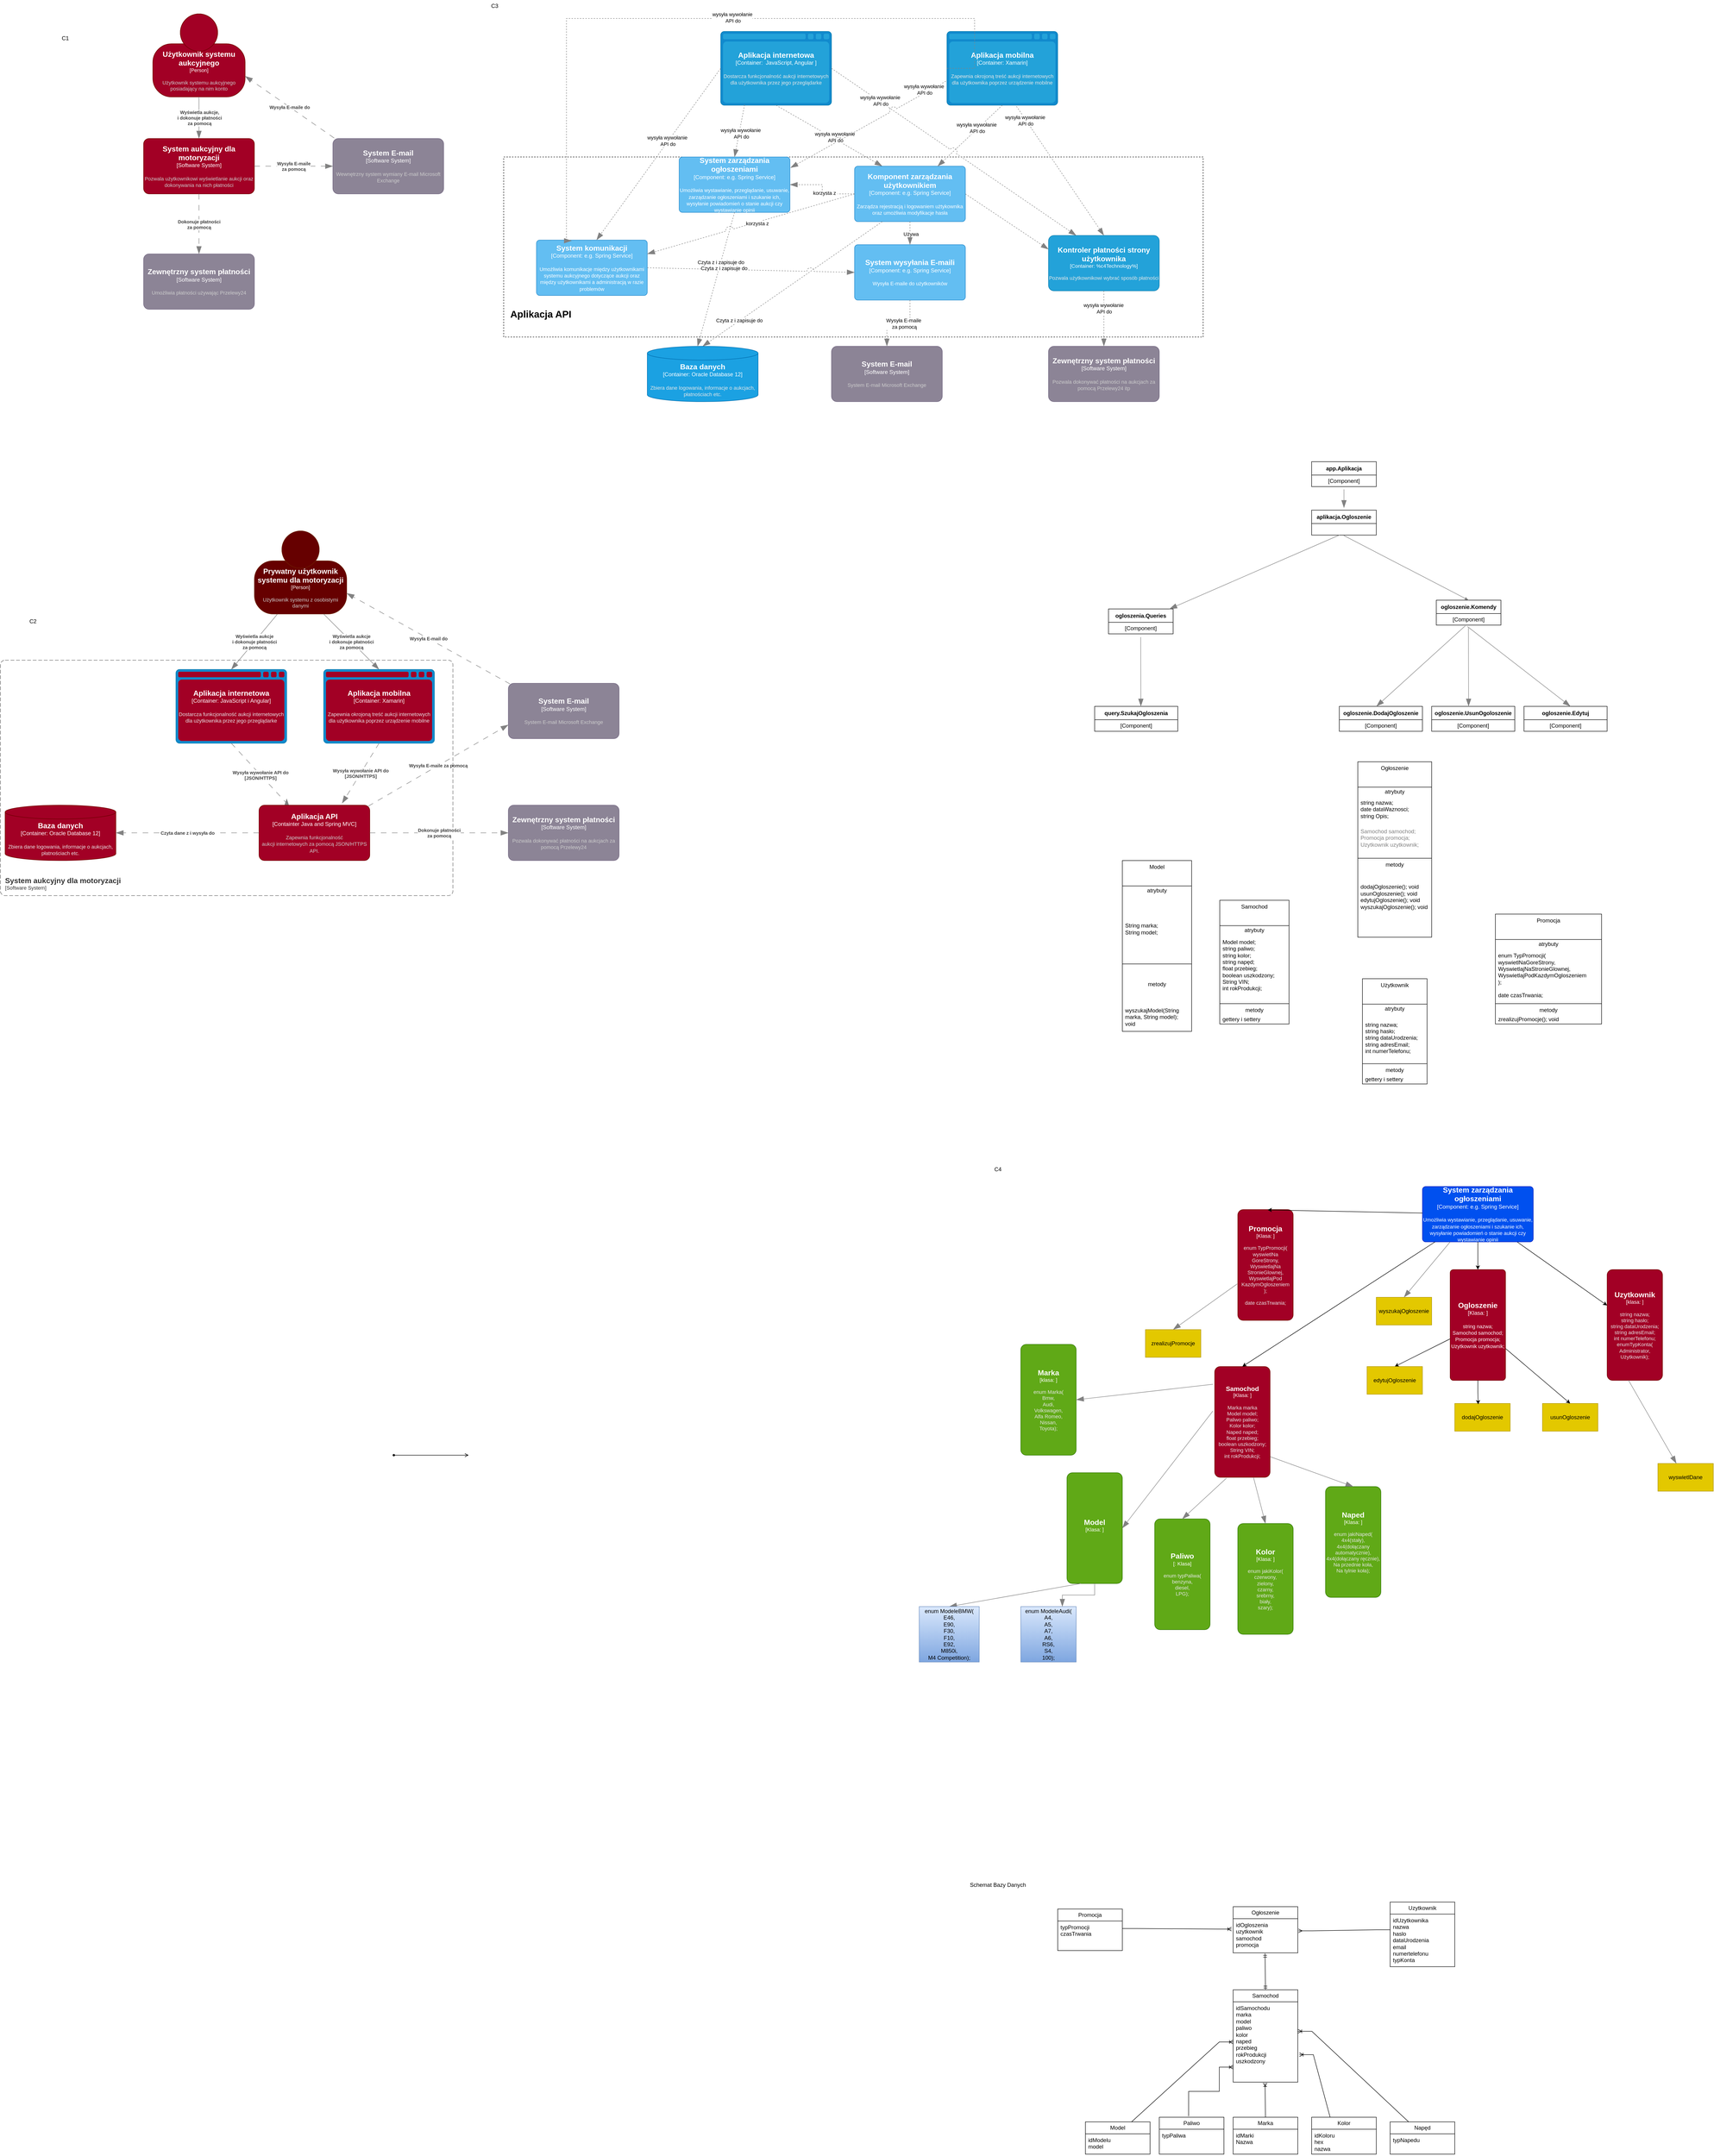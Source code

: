 <mxfile version="26.2.4">
  <diagram name="Strona-1" id="V2bcWA2_caKUuABU5mve">
    <mxGraphModel dx="2474" dy="835" grid="1" gridSize="10" guides="1" tooltips="1" connect="1" arrows="1" fold="1" page="1" pageScale="1" pageWidth="827" pageHeight="1169" math="0" shadow="0">
      <root>
        <mxCell id="0" />
        <mxCell id="1" parent="0" />
        <mxCell id="7iBCfK0Fx1MPOXK75AvC-20" value="" style="rounded=0;whiteSpace=wrap;html=1;dashed=1;fillColor=none;" parent="1" vertex="1">
          <mxGeometry x="930" y="350" width="1515" height="390" as="geometry" />
        </mxCell>
        <object placeholders="1" c4Name="Użytkownik systemu aukcyjnego" c4Type="Person" c4Description="Użytkownik systemu aukcyjnego posiadający na nim konto" label="&lt;font style=&quot;font-size: 16px&quot;&gt;&lt;b&gt;%c4Name%&lt;/b&gt;&lt;/font&gt;&lt;div&gt;[%c4Type%]&lt;/div&gt;&lt;br&gt;&lt;div&gt;&lt;font style=&quot;font-size: 11px&quot;&gt;&lt;font color=&quot;#cccccc&quot;&gt;%c4Description%&lt;/font&gt;&lt;/div&gt;" id="G_2vIIOp6yIZ4K_ppZqW-1">
          <mxCell style="html=1;fontSize=11;dashed=0;whiteSpace=wrap;fillColor=#a20025;strokeColor=#6F0000;fontColor=#ffffff;shape=mxgraph.c4.person2;align=center;metaEdit=1;points=[[0.5,0,0],[1,0.5,0],[1,0.75,0],[0.75,1,0],[0.5,1,0],[0.25,1,0],[0,0.75,0],[0,0.5,0]];resizable=0;" parent="1" vertex="1">
            <mxGeometry x="170" y="40" width="200" height="180" as="geometry" />
          </mxCell>
        </object>
        <object placeholders="1" c4Type="Relationship" c4Description="Wyświetla aukcje,&#xa; i dokonuje płatności &#xa;za pomocą" label="&lt;div style=&quot;text-align: left&quot;&gt;&lt;div style=&quot;text-align: center&quot;&gt;&lt;b&gt;%c4Description%&lt;/b&gt;&lt;/div&gt;" id="G_2vIIOp6yIZ4K_ppZqW-3">
          <mxCell style="endArrow=blockThin;html=1;fontSize=10;fontColor=#404040;strokeWidth=1;endFill=1;strokeColor=#828282;elbow=vertical;metaEdit=1;endSize=14;startSize=14;jumpStyle=arc;jumpSize=16;rounded=0;edgeStyle=orthogonalEdgeStyle;exitX=0.5;exitY=1;exitDx=0;exitDy=0;exitPerimeter=0;" parent="1" source="G_2vIIOp6yIZ4K_ppZqW-1" edge="1">
            <mxGeometry width="240" relative="1" as="geometry">
              <mxPoint x="290" y="390" as="sourcePoint" />
              <mxPoint x="270" y="310" as="targetPoint" />
            </mxGeometry>
          </mxCell>
        </object>
        <object placeholders="1" c4Name="System aukcyjny dla motoryzacji" c4Type="Software System" c4Description="Pozwala użytkownikowi wyświetlanie aukcji oraz dokonywania na nich płatności" label="&lt;font style=&quot;font-size: 16px&quot;&gt;&lt;b&gt;%c4Name%&lt;/b&gt;&lt;/font&gt;&lt;div&gt;[%c4Type%]&lt;/div&gt;&lt;br&gt;&lt;div&gt;&lt;font style=&quot;font-size: 11px&quot;&gt;&lt;font color=&quot;#cccccc&quot;&gt;%c4Description%&lt;/font&gt;&lt;/div&gt;" id="G_2vIIOp6yIZ4K_ppZqW-5">
          <mxCell style="rounded=1;whiteSpace=wrap;html=1;labelBackgroundColor=none;fillColor=#a20025;fontColor=#ffffff;align=center;arcSize=10;strokeColor=#6F0000;metaEdit=1;resizable=0;points=[[0.25,0,0],[0.5,0,0],[0.75,0,0],[1,0.25,0],[1,0.5,0],[1,0.75,0],[0.75,1,0],[0.5,1,0],[0.25,1,0],[0,0.75,0],[0,0.5,0],[0,0.25,0]];" parent="1" vertex="1">
            <mxGeometry x="150" y="310" width="240" height="120" as="geometry" />
          </mxCell>
        </object>
        <object placeholders="1" c4Type="Relationship" c4Description="Wysyła E-maile&#xa;za pomocą" label="&lt;div style=&quot;text-align: left&quot;&gt;&lt;div style=&quot;text-align: center&quot;&gt;&lt;b&gt;%c4Description%&lt;/b&gt;&lt;/div&gt;" id="G_2vIIOp6yIZ4K_ppZqW-9">
          <mxCell style="endArrow=blockThin;html=1;fontSize=10;fontColor=#404040;strokeWidth=1;endFill=1;strokeColor=#828282;elbow=vertical;metaEdit=1;endSize=14;startSize=14;jumpStyle=arc;jumpSize=16;rounded=0;edgeStyle=orthogonalEdgeStyle;exitX=1;exitY=0.5;exitDx=0;exitDy=0;exitPerimeter=0;dashed=1;dashPattern=12 12;entryX=0;entryY=0.5;entryDx=0;entryDy=0;entryPerimeter=0;" parent="1" source="G_2vIIOp6yIZ4K_ppZqW-5" target="G_2vIIOp6yIZ4K_ppZqW-10" edge="1">
            <mxGeometry width="240" relative="1" as="geometry">
              <mxPoint x="440" y="390" as="sourcePoint" />
              <mxPoint x="600" y="370" as="targetPoint" />
            </mxGeometry>
          </mxCell>
        </object>
        <object placeholders="1" c4Name="System E-mail" c4Type="Software System" c4Description="Wewnętrzny system wymiany E-mail Microsoft Exchange" label="&lt;font style=&quot;font-size: 16px&quot;&gt;&lt;b&gt;%c4Name%&lt;/b&gt;&lt;/font&gt;&lt;div&gt;[%c4Type%]&lt;/div&gt;&lt;br&gt;&lt;div&gt;&lt;font style=&quot;font-size: 11px&quot;&gt;&lt;font color=&quot;#cccccc&quot;&gt;%c4Description%&lt;/font&gt;&lt;/div&gt;" id="G_2vIIOp6yIZ4K_ppZqW-10">
          <mxCell style="rounded=1;whiteSpace=wrap;html=1;labelBackgroundColor=none;fillColor=#8C8496;fontColor=#ffffff;align=center;arcSize=10;strokeColor=#736782;metaEdit=1;resizable=0;points=[[0.25,0,0],[0.5,0,0],[0.75,0,0],[1,0.25,0],[1,0.5,0],[1,0.75,0],[0.75,1,0],[0.5,1,0],[0.25,1,0],[0,0.75,0],[0,0.5,0],[0,0.25,0]];" parent="1" vertex="1">
            <mxGeometry x="560" y="310" width="240" height="120" as="geometry" />
          </mxCell>
        </object>
        <object placeholders="1" c4Type="Relationship" c4Description="Wysyła E-maile do" label="&lt;div style=&quot;text-align: left&quot;&gt;&lt;div style=&quot;text-align: center&quot;&gt;&lt;b&gt;%c4Description%&lt;/b&gt;&lt;/div&gt;" id="G_2vIIOp6yIZ4K_ppZqW-13">
          <mxCell style="endArrow=blockThin;html=1;fontSize=10;fontColor=#404040;strokeWidth=1;endFill=1;strokeColor=#828282;elbow=vertical;metaEdit=1;endSize=14;startSize=14;jumpStyle=arc;jumpSize=16;rounded=0;exitX=0.012;exitY=-0.008;exitDx=0;exitDy=0;exitPerimeter=0;entryX=1;entryY=0.75;entryDx=0;entryDy=0;entryPerimeter=0;dashed=1;dashPattern=12 12;" parent="1" source="G_2vIIOp6yIZ4K_ppZqW-10" target="G_2vIIOp6yIZ4K_ppZqW-1" edge="1">
            <mxGeometry width="240" relative="1" as="geometry">
              <mxPoint x="590" y="230" as="sourcePoint" />
              <mxPoint x="830" y="230" as="targetPoint" />
            </mxGeometry>
          </mxCell>
        </object>
        <object placeholders="1" c4Type="Relationship" c4Description="Dokonuje płatności&#xa;za pomocą" label="&lt;div style=&quot;text-align: left&quot;&gt;&lt;div style=&quot;text-align: center&quot;&gt;&lt;b&gt;%c4Description%&lt;/b&gt;&lt;/div&gt;" id="G_2vIIOp6yIZ4K_ppZqW-14">
          <mxCell style="endArrow=blockThin;html=1;fontSize=10;fontColor=#404040;strokeWidth=1;endFill=1;strokeColor=#828282;elbow=vertical;metaEdit=1;endSize=14;startSize=14;jumpStyle=arc;jumpSize=16;rounded=0;exitX=0.5;exitY=1;exitDx=0;exitDy=0;exitPerimeter=0;entryX=0.5;entryY=0;entryDx=0;entryDy=0;entryPerimeter=0;dashed=1;dashPattern=12 12;" parent="1" source="G_2vIIOp6yIZ4K_ppZqW-5" target="G_2vIIOp6yIZ4K_ppZqW-15" edge="1">
            <mxGeometry x="0.005" width="240" relative="1" as="geometry">
              <mxPoint x="450" y="620" as="sourcePoint" />
              <mxPoint x="560" y="585" as="targetPoint" />
              <mxPoint as="offset" />
            </mxGeometry>
          </mxCell>
        </object>
        <object placeholders="1" c4Name="Zewnętrzny system płatności" c4Type="Software System" c4Description="Umożliwia płatności używając Przelewy24" label="&lt;font style=&quot;font-size: 16px&quot;&gt;&lt;b&gt;%c4Name%&lt;/b&gt;&lt;/font&gt;&lt;div&gt;[%c4Type%]&lt;/div&gt;&lt;br&gt;&lt;div&gt;&lt;font style=&quot;font-size: 11px&quot;&gt;&lt;font color=&quot;#cccccc&quot;&gt;%c4Description%&lt;/font&gt;&lt;/div&gt;" id="G_2vIIOp6yIZ4K_ppZqW-15">
          <mxCell style="rounded=1;whiteSpace=wrap;html=1;labelBackgroundColor=none;fillColor=#8C8496;fontColor=#ffffff;align=center;arcSize=10;strokeColor=#736782;metaEdit=1;resizable=0;points=[[0.25,0,0],[0.5,0,0],[0.75,0,0],[1,0.25,0],[1,0.5,0],[1,0.75,0],[0.75,1,0],[0.5,1,0],[0.25,1,0],[0,0.75,0],[0,0.5,0],[0,0.25,0]];" parent="1" vertex="1">
            <mxGeometry x="150" y="560" width="240" height="120" as="geometry" />
          </mxCell>
        </object>
        <object placeholders="1" c4Name="Prywatny użytkownik systemu dla motoryzacji" c4Type="Person" c4Description="Użytkownik systemu z osobistymi danymi" label="&lt;font style=&quot;font-size: 16px&quot;&gt;&lt;b&gt;%c4Name%&lt;/b&gt;&lt;/font&gt;&lt;div&gt;[%c4Type%]&lt;/div&gt;&lt;br&gt;&lt;div&gt;&lt;font style=&quot;font-size: 11px&quot;&gt;&lt;font color=&quot;#cccccc&quot;&gt;%c4Description%&lt;/font&gt;&lt;/div&gt;" id="G_2vIIOp6yIZ4K_ppZqW-17">
          <mxCell style="html=1;fontSize=11;dashed=0;whiteSpace=wrap;fillColor=#660000;strokeColor=#6D1F00;shape=mxgraph.c4.person2;align=center;metaEdit=1;points=[[0.5,0,0],[1,0.5,0],[1,0.75,0],[0.75,1,0],[0.5,1,0],[0.25,1,0],[0,0.75,0],[0,0.5,0]];resizable=0;fontColor=#ffffff;" parent="1" vertex="1">
            <mxGeometry x="390" y="1160" width="200" height="180" as="geometry" />
          </mxCell>
        </object>
        <object placeholders="1" c4Name="Aplikacja internetowa" c4Type="Container" c4Technology="JavaScript i Angular" c4Description="Dostarcza funkcjonalność aukcji internetowych dla użytkownika przez jego przeglądarke" label="&lt;font style=&quot;font-size: 16px&quot;&gt;&lt;b&gt;%c4Name%&lt;/b&gt;&lt;/font&gt;&lt;div&gt;[%c4Type%:&amp;nbsp;%c4Technology%]&lt;/div&gt;&lt;br&gt;&lt;div&gt;&lt;font style=&quot;font-size: 11px&quot;&gt;&lt;font color=&quot;#E6E6E6&quot;&gt;%c4Description%&lt;/font&gt;&lt;/div&gt;" id="G_2vIIOp6yIZ4K_ppZqW-21">
          <mxCell style="shape=mxgraph.c4.webBrowserContainer2;whiteSpace=wrap;html=1;boundedLbl=1;rounded=0;labelBackgroundColor=none;strokeColor=none;fillColor=#a20025;strokeColor=#118ACD;strokeColor2=#0E7DAD;fontSize=12;fontColor=#ffffff;align=center;metaEdit=1;points=[[0.5,0,0],[1,0.25,0],[1,0.5,0],[1,0.75,0],[0.5,1,0],[0,0.75,0],[0,0.5,0],[0,0.25,0]];resizable=0;gradientColor=none;" parent="1" vertex="1">
            <mxGeometry x="220" y="1460" width="240" height="160" as="geometry" />
          </mxCell>
        </object>
        <object placeholders="1" c4Name="Aplikacja mobilna" c4Type="Container" c4Technology="Xamarin" c4Description="Zapewnia okrojoną treść aukcji internetowych dla użytkownika poprzez urządzenie mobilne" label="&lt;font style=&quot;font-size: 16px&quot;&gt;&lt;b&gt;%c4Name%&lt;/b&gt;&lt;/font&gt;&lt;div&gt;[%c4Type%:&amp;nbsp;%c4Technology%]&lt;/div&gt;&lt;br&gt;&lt;div&gt;&lt;font style=&quot;font-size: 11px&quot;&gt;&lt;font color=&quot;#E6E6E6&quot;&gt;%c4Description%&lt;/font&gt;&lt;/div&gt;" id="G_2vIIOp6yIZ4K_ppZqW-25">
          <mxCell style="shape=mxgraph.c4.webBrowserContainer2;whiteSpace=wrap;html=1;boundedLbl=1;rounded=0;labelBackgroundColor=none;strokeColor=#6F0000;fillColor=#a20025;strokeColor=#118ACD;strokeColor2=#0E7DAD;fontSize=12;fontColor=#ffffff;align=center;metaEdit=1;points=[[0.5,0,0],[1,0.25,0],[1,0.5,0],[1,0.75,0],[0.5,1,0],[0,0.75,0],[0,0.5,0],[0,0.25,0]];resizable=0;" parent="1" vertex="1">
            <mxGeometry x="540" y="1460" width="240" height="160" as="geometry" />
          </mxCell>
        </object>
        <object placeholders="1" c4Type="Relationship" c4Description="Wyświetla aukcje &#xa;i dokonuje płatności&#xa;za pomocą" label="&lt;div style=&quot;text-align: left&quot;&gt;&lt;div style=&quot;text-align: center&quot;&gt;&lt;b&gt;%c4Description%&lt;/b&gt;&lt;/div&gt;" id="G_2vIIOp6yIZ4K_ppZqW-26">
          <mxCell style="endArrow=blockThin;html=1;fontSize=10;fontColor=#404040;strokeWidth=1;endFill=1;strokeColor=#828282;elbow=vertical;metaEdit=1;endSize=14;startSize=14;jumpStyle=arc;jumpSize=16;rounded=0;exitX=0.25;exitY=1;exitDx=0;exitDy=0;exitPerimeter=0;entryX=0.5;entryY=0;entryDx=0;entryDy=0;entryPerimeter=0;" parent="1" source="G_2vIIOp6yIZ4K_ppZqW-17" target="G_2vIIOp6yIZ4K_ppZqW-21" edge="1">
            <mxGeometry x="-0.006" width="240" relative="1" as="geometry">
              <mxPoint x="320" y="1400" as="sourcePoint" />
              <mxPoint x="560" y="1400" as="targetPoint" />
              <mxPoint as="offset" />
            </mxGeometry>
          </mxCell>
        </object>
        <object placeholders="1" c4Type="Relationship" c4Description="Wyświetla aukcje&#xa;i dokonuje płatności &#xa;za pomocą" label="&lt;div style=&quot;text-align: left&quot;&gt;&lt;div style=&quot;text-align: center&quot;&gt;&lt;b&gt;%c4Description%&lt;/b&gt;&lt;/div&gt;" id="G_2vIIOp6yIZ4K_ppZqW-27">
          <mxCell style="endArrow=blockThin;html=1;fontSize=10;fontColor=#404040;strokeWidth=1;endFill=1;strokeColor=#828282;elbow=vertical;metaEdit=1;endSize=14;startSize=14;jumpStyle=arc;jumpSize=16;rounded=0;exitX=0.75;exitY=1;exitDx=0;exitDy=0;exitPerimeter=0;entryX=0.5;entryY=0;entryDx=0;entryDy=0;entryPerimeter=0;" parent="1" source="G_2vIIOp6yIZ4K_ppZqW-17" target="G_2vIIOp6yIZ4K_ppZqW-25" edge="1">
            <mxGeometry width="240" relative="1" as="geometry">
              <mxPoint x="580" y="1380" as="sourcePoint" />
              <mxPoint x="820" y="1380" as="targetPoint" />
            </mxGeometry>
          </mxCell>
        </object>
        <object placeholders="1" c4Type="Relationship" c4Description="Wysyła wywołanie API do&#xa;[JSON/HTTPS]" label="&lt;div style=&quot;text-align: left&quot;&gt;&lt;div style=&quot;text-align: center&quot;&gt;&lt;b&gt;%c4Description%&lt;/b&gt;&lt;/div&gt;" id="G_2vIIOp6yIZ4K_ppZqW-31">
          <mxCell style="endArrow=blockThin;html=1;fontSize=10;fontColor=#404040;strokeWidth=1;endFill=1;strokeColor=#828282;elbow=vertical;metaEdit=1;endSize=14;startSize=14;jumpStyle=arc;jumpSize=16;rounded=0;exitX=0.5;exitY=1;exitDx=0;exitDy=0;exitPerimeter=0;dashed=1;dashPattern=12 12;" parent="1" source="G_2vIIOp6yIZ4K_ppZqW-21" edge="1">
            <mxGeometry width="240" relative="1" as="geometry">
              <mxPoint x="350" y="1630.0" as="sourcePoint" />
              <mxPoint x="460" y="1740" as="targetPoint" />
              <Array as="points">
                <mxPoint x="460" y="1750" />
              </Array>
            </mxGeometry>
          </mxCell>
        </object>
        <object placeholders="1" c4Type="Relationship" c4Description="Wysyła wywołanie API do&#xa;[JSON/HTTPS]" label="&lt;div style=&quot;text-align: left&quot;&gt;&lt;div style=&quot;text-align: center&quot;&gt;&lt;b&gt;%c4Description%&lt;/b&gt;&lt;/div&gt;" id="G_2vIIOp6yIZ4K_ppZqW-32">
          <mxCell style="endArrow=blockThin;html=1;fontSize=10;fontColor=#404040;strokeWidth=1;endFill=1;strokeColor=#828282;elbow=vertical;metaEdit=1;endSize=14;startSize=14;jumpStyle=arc;jumpSize=16;rounded=0;exitX=0.5;exitY=1;exitDx=0;exitDy=0;exitPerimeter=0;dashed=1;dashPattern=12 12;" parent="1" source="G_2vIIOp6yIZ4K_ppZqW-25" edge="1">
            <mxGeometry width="240" relative="1" as="geometry">
              <mxPoint x="660" y="1710" as="sourcePoint" />
              <mxPoint x="580" y="1750" as="targetPoint" />
            </mxGeometry>
          </mxCell>
        </object>
        <object placeholders="1" c4Name="System E-mail" c4Type="Software System" c4Description="System E-mail Microsoft Exchange" label="&lt;font style=&quot;font-size: 16px&quot;&gt;&lt;b&gt;%c4Name%&lt;/b&gt;&lt;/font&gt;&lt;div&gt;[%c4Type%]&lt;/div&gt;&lt;br&gt;&lt;div&gt;&lt;font style=&quot;font-size: 11px&quot;&gt;&lt;font color=&quot;#cccccc&quot;&gt;%c4Description%&lt;/font&gt;&lt;/div&gt;" id="G_2vIIOp6yIZ4K_ppZqW-33">
          <mxCell style="rounded=1;whiteSpace=wrap;html=1;labelBackgroundColor=none;fillColor=#8C8496;fontColor=#ffffff;align=center;arcSize=10;strokeColor=#736782;metaEdit=1;resizable=0;points=[[0.25,0,0],[0.5,0,0],[0.75,0,0],[1,0.25,0],[1,0.5,0],[1,0.75,0],[0.75,1,0],[0.5,1,0],[0.25,1,0],[0,0.75,0],[0,0.5,0],[0,0.25,0]];" parent="1" vertex="1">
            <mxGeometry x="940" y="1490" width="240" height="120" as="geometry" />
          </mxCell>
        </object>
        <object placeholders="1" c4Type="Relationship" c4Description="Wysyła E-mail do" label="&lt;div style=&quot;text-align: left&quot;&gt;&lt;div style=&quot;text-align: center&quot;&gt;&lt;b&gt;%c4Description%&lt;/b&gt;&lt;/div&gt;" id="G_2vIIOp6yIZ4K_ppZqW-34">
          <mxCell style="endArrow=blockThin;html=1;fontSize=10;fontColor=#404040;strokeWidth=1;endFill=1;strokeColor=#828282;elbow=vertical;metaEdit=1;endSize=14;startSize=14;jumpStyle=arc;jumpSize=16;rounded=0;exitX=0.015;exitY=0.012;exitDx=0;exitDy=0;exitPerimeter=0;entryX=1;entryY=0.75;entryDx=0;entryDy=0;entryPerimeter=0;dashed=1;dashPattern=12 12;" parent="1" source="G_2vIIOp6yIZ4K_ppZqW-33" target="G_2vIIOp6yIZ4K_ppZqW-17" edge="1">
            <mxGeometry width="240" relative="1" as="geometry">
              <mxPoint x="890" y="1400" as="sourcePoint" />
              <mxPoint x="1130" y="1400" as="targetPoint" />
            </mxGeometry>
          </mxCell>
        </object>
        <object placeholders="1" c4Name="Baza danych" c4Type="Container" c4Technology="Oracle Database 12" c4Description="Zbiera dane logowania, informacje o aukcjach, płatnościach etc." label="&lt;font style=&quot;font-size: 16px&quot;&gt;&lt;b&gt;%c4Name%&lt;/b&gt;&lt;/font&gt;&lt;div&gt;[%c4Type%:&amp;nbsp;%c4Technology%]&lt;/div&gt;&lt;br&gt;&lt;div&gt;&lt;font style=&quot;font-size: 11px&quot;&gt;&lt;font color=&quot;#E6E6E6&quot;&gt;%c4Description%&lt;/font&gt;&lt;/div&gt;" id="G_2vIIOp6yIZ4K_ppZqW-35">
          <mxCell style="shape=cylinder3;size=15;whiteSpace=wrap;html=1;boundedLbl=1;rounded=0;labelBackgroundColor=none;fillColor=#a20025;fontSize=12;fontColor=#ffffff;align=center;strokeColor=#6F0000;metaEdit=1;points=[[0.5,0,0],[1,0.25,0],[1,0.5,0],[1,0.75,0],[0.5,1,0],[0,0.75,0],[0,0.5,0],[0,0.25,0]];resizable=0;" parent="1" vertex="1">
            <mxGeometry x="-150" y="1754" width="240" height="120" as="geometry" />
          </mxCell>
        </object>
        <object placeholders="1" c4Name="Aplikacja API" c4Type="Containter Java and Spring MVC" c4Description="Zapewnia funkcjonalność &#xa;aukcji internetowych za pomocą JSON/HTTPS API." label="&lt;font style=&quot;font-size: 16px&quot;&gt;&lt;b&gt;%c4Name%&lt;/b&gt;&lt;/font&gt;&lt;div&gt;[%c4Type%]&lt;/div&gt;&lt;br&gt;&lt;div&gt;&lt;font style=&quot;font-size: 11px&quot;&gt;&lt;font color=&quot;#cccccc&quot;&gt;%c4Description%&lt;/font&gt;&lt;/div&gt;" id="G_2vIIOp6yIZ4K_ppZqW-36">
          <mxCell style="rounded=1;whiteSpace=wrap;html=1;labelBackgroundColor=none;fillColor=#a20025;fontColor=#ffffff;align=center;arcSize=10;strokeColor=#6F0000;metaEdit=1;resizable=0;points=[[0.25,0,0],[0.5,0,0],[0.75,0,0],[1,0.25,0],[1,0.5,0],[1,0.75,0],[0.75,1,0],[0.5,1,0],[0.25,1,0],[0,0.75,0],[0,0.5,0],[0,0.25,0]];" parent="1" vertex="1">
            <mxGeometry x="400" y="1754" width="240" height="120" as="geometry" />
          </mxCell>
        </object>
        <object placeholders="1" c4Type="Relationship" c4Description="Czyta dane z i wysyła do" label="&lt;div style=&quot;text-align: left&quot;&gt;&lt;div style=&quot;text-align: center&quot;&gt;&lt;b&gt;%c4Description%&lt;/b&gt;&lt;/div&gt;" id="G_2vIIOp6yIZ4K_ppZqW-38">
          <mxCell style="endArrow=blockThin;html=1;fontSize=10;fontColor=#404040;strokeWidth=1;endFill=1;strokeColor=#828282;elbow=vertical;metaEdit=1;endSize=14;startSize=14;jumpStyle=arc;jumpSize=16;rounded=0;edgeStyle=orthogonalEdgeStyle;exitX=0;exitY=0.5;exitDx=0;exitDy=0;exitPerimeter=0;entryX=1;entryY=0.5;entryDx=0;entryDy=0;entryPerimeter=0;dashed=1;dashPattern=12 12;" parent="1" source="G_2vIIOp6yIZ4K_ppZqW-36" target="G_2vIIOp6yIZ4K_ppZqW-35" edge="1">
            <mxGeometry width="240" relative="1" as="geometry">
              <mxPoint x="180" y="1810" as="sourcePoint" />
              <mxPoint x="420" y="1810" as="targetPoint" />
            </mxGeometry>
          </mxCell>
        </object>
        <object placeholders="1" c4Type="Relationship" c4Description="Wysyła E-maile za pomocą" label="&lt;div style=&quot;text-align: left&quot;&gt;&lt;div style=&quot;text-align: center&quot;&gt;&lt;b&gt;%c4Description%&lt;/b&gt;&lt;/div&gt;" id="G_2vIIOp6yIZ4K_ppZqW-39">
          <mxCell style="endArrow=blockThin;html=1;fontSize=10;fontColor=#404040;strokeWidth=1;endFill=1;strokeColor=#828282;elbow=vertical;metaEdit=1;endSize=14;startSize=14;jumpStyle=arc;jumpSize=16;rounded=0;exitX=0.986;exitY=0.018;exitDx=0;exitDy=0;exitPerimeter=0;entryX=0;entryY=0.75;entryDx=0;entryDy=0;entryPerimeter=0;dashed=1;dashPattern=12 12;" parent="1" source="G_2vIIOp6yIZ4K_ppZqW-36" target="G_2vIIOp6yIZ4K_ppZqW-33" edge="1">
            <mxGeometry x="-0.001" width="240" relative="1" as="geometry">
              <mxPoint x="690" y="1740" as="sourcePoint" />
              <mxPoint x="930" y="1740" as="targetPoint" />
              <mxPoint as="offset" />
            </mxGeometry>
          </mxCell>
        </object>
        <object placeholders="1" c4Name="System aukcyjny dla motoryzacji" c4Type="SystemScopeBoundary" c4Application="Software System" label="&lt;font style=&quot;font-size: 16px&quot;&gt;&lt;b&gt;&lt;div style=&quot;text-align: left&quot;&gt;%c4Name%&lt;/div&gt;&lt;/b&gt;&lt;/font&gt;&lt;div style=&quot;text-align: left&quot;&gt;[%c4Application%]&lt;/div&gt;" id="G_2vIIOp6yIZ4K_ppZqW-43">
          <mxCell style="rounded=1;fontSize=11;whiteSpace=wrap;html=1;dashed=1;arcSize=20;fillColor=none;strokeColor=#666666;fontColor=#333333;labelBackgroundColor=none;align=left;verticalAlign=bottom;labelBorderColor=none;spacingTop=0;spacing=10;dashPattern=8 4;metaEdit=1;rotatable=0;perimeter=rectanglePerimeter;noLabel=0;labelPadding=0;allowArrows=0;connectable=0;expand=0;recursiveResize=0;editable=1;pointerEvents=0;absoluteArcSize=1;points=[[0.25,0,0],[0.5,0,0],[0.75,0,0],[1,0.25,0],[1,0.5,0],[1,0.75,0],[0.75,1,0],[0.5,1,0],[0.25,1,0],[0,0.75,0],[0,0.5,0],[0,0.25,0]];" parent="1" vertex="1">
            <mxGeometry x="-160" y="1440" width="980" height="510" as="geometry" />
          </mxCell>
        </object>
        <object placeholders="1" c4Type="Relationship" c4Description="Dokonuje płatności&#xa;za pomocą" label="&lt;div style=&quot;text-align: left&quot;&gt;&lt;div style=&quot;text-align: center&quot;&gt;&lt;b&gt;%c4Description%&lt;/b&gt;&lt;/div&gt;" id="G_2vIIOp6yIZ4K_ppZqW-47">
          <mxCell style="endArrow=blockThin;html=1;fontSize=10;fontColor=#404040;strokeWidth=1;endFill=1;strokeColor=#828282;elbow=vertical;metaEdit=1;endSize=14;startSize=14;jumpStyle=arc;jumpSize=16;rounded=0;exitX=1;exitY=0.5;exitDx=0;exitDy=0;exitPerimeter=0;dashed=1;dashPattern=12 12;entryX=0;entryY=0.5;entryDx=0;entryDy=0;entryPerimeter=0;" parent="1" source="G_2vIIOp6yIZ4K_ppZqW-36" target="G_2vIIOp6yIZ4K_ppZqW-48" edge="1">
            <mxGeometry width="240" relative="1" as="geometry">
              <mxPoint x="800" y="1960" as="sourcePoint" />
              <mxPoint x="910" y="2030" as="targetPoint" />
            </mxGeometry>
          </mxCell>
        </object>
        <object placeholders="1" c4Name="Zewnętrzny system płatności" c4Type="Software System" c4Description="Pozwala dokonywać płatności na aukcjach za pomocą Przelewy24" label="&lt;font style=&quot;font-size: 16px&quot;&gt;&lt;b&gt;%c4Name%&lt;/b&gt;&lt;/font&gt;&lt;div&gt;[%c4Type%]&lt;/div&gt;&lt;br&gt;&lt;div&gt;&lt;font style=&quot;font-size: 11px&quot;&gt;&lt;font color=&quot;#cccccc&quot;&gt;%c4Description%&lt;/font&gt;&lt;/div&gt;" id="G_2vIIOp6yIZ4K_ppZqW-48">
          <mxCell style="rounded=1;whiteSpace=wrap;html=1;labelBackgroundColor=none;fillColor=#8C8496;fontColor=#ffffff;align=center;arcSize=10;strokeColor=#736782;metaEdit=1;resizable=0;points=[[0.25,0,0],[0.5,0,0],[0.75,0,0],[1,0.25,0],[1,0.5,0],[1,0.75,0],[0.75,1,0],[0.5,1,0],[0.25,1,0],[0,0.75,0],[0,0.5,0],[0,0.25,0]];" parent="1" vertex="1">
            <mxGeometry x="940" y="1754" width="240" height="120" as="geometry" />
          </mxCell>
        </object>
        <mxCell id="7iBCfK0Fx1MPOXK75AvC-1" value="C1" style="text;html=1;align=center;verticalAlign=middle;resizable=0;points=[];autosize=1;strokeColor=none;fillColor=none;" parent="1" vertex="1">
          <mxGeometry x="-40" y="78" width="40" height="30" as="geometry" />
        </mxCell>
        <mxCell id="7iBCfK0Fx1MPOXK75AvC-2" value="C2&lt;div&gt;&lt;br&gt;&lt;/div&gt;" style="text;html=1;align=center;verticalAlign=middle;resizable=0;points=[];autosize=1;strokeColor=none;fillColor=none;" parent="1" vertex="1">
          <mxGeometry x="-110" y="1343" width="40" height="40" as="geometry" />
        </mxCell>
        <mxCell id="7iBCfK0Fx1MPOXK75AvC-3" value="C3&lt;div&gt;&lt;br&gt;&lt;/div&gt;" style="text;html=1;align=center;verticalAlign=middle;resizable=0;points=[];autosize=1;strokeColor=none;fillColor=none;" parent="1" vertex="1">
          <mxGeometry x="890" y="10" width="40" height="40" as="geometry" />
        </mxCell>
        <object placeholders="1" c4Name="Aplikacja internetowa" c4Type="Container" c4Technology=" JavaScript, Angular " c4Description="Dostarcza funkcjonalność aukcji internetowych dla użytkownika przez jego przeglądarke" label="&lt;font style=&quot;font-size: 16px&quot;&gt;&lt;b&gt;%c4Name%&lt;/b&gt;&lt;/font&gt;&lt;div&gt;[%c4Type%:&amp;nbsp;%c4Technology%]&lt;/div&gt;&lt;br&gt;&lt;div&gt;&lt;font style=&quot;font-size: 11px&quot;&gt;&lt;font color=&quot;#E6E6E6&quot;&gt;%c4Description%&lt;/font&gt;&lt;/div&gt;" id="7iBCfK0Fx1MPOXK75AvC-4">
          <mxCell style="shape=mxgraph.c4.webBrowserContainer2;whiteSpace=wrap;html=1;boundedLbl=1;rounded=0;labelBackgroundColor=none;strokeColor=#118ACD;fillColor=#23A2D9;strokeColor=#118ACD;strokeColor2=#0E7DAD;fontSize=12;fontColor=#ffffff;align=center;metaEdit=1;points=[[0.5,0,0],[1,0.25,0],[1,0.5,0],[1,0.75,0],[0.5,1,0],[0,0.75,0],[0,0.5,0],[0,0.25,0]];resizable=0;" parent="1" vertex="1">
            <mxGeometry x="1400" y="78" width="240" height="160" as="geometry" />
          </mxCell>
        </object>
        <object placeholders="1" c4Name="Aplikacja mobilna" c4Type="Container" c4Technology="Xamarin" c4Description="Zapewnia okrojoną treść aukcji internetowych dla użytkownika poprzez urządzenie mobilne" label="&lt;font style=&quot;font-size: 16px&quot;&gt;&lt;b&gt;%c4Name%&lt;/b&gt;&lt;/font&gt;&lt;div&gt;[%c4Type%:&amp;nbsp;%c4Technology%]&lt;/div&gt;&lt;br&gt;&lt;div&gt;&lt;font style=&quot;font-size: 11px&quot;&gt;&lt;font color=&quot;#E6E6E6&quot;&gt;%c4Description%&lt;/font&gt;&lt;/div&gt;" id="7iBCfK0Fx1MPOXK75AvC-5">
          <mxCell style="shape=mxgraph.c4.webBrowserContainer2;whiteSpace=wrap;html=1;boundedLbl=1;rounded=0;labelBackgroundColor=none;strokeColor=#118ACD;fillColor=#23A2D9;strokeColor=#118ACD;strokeColor2=#0E7DAD;fontSize=12;fontColor=#ffffff;align=center;metaEdit=1;points=[[0.5,0,0],[1,0.25,0],[1,0.5,0],[1,0.75,0],[0.5,1,0],[0,0.75,0],[0,0.5,0],[0,0.25,0]];resizable=0;" parent="1" vertex="1">
            <mxGeometry x="1890" y="78" width="240" height="160" as="geometry" />
          </mxCell>
        </object>
        <object placeholders="1" c4Type="Relationship" id="7iBCfK0Fx1MPOXK75AvC-6">
          <mxCell style="endArrow=blockThin;html=1;fontSize=10;fontColor=#404040;strokeWidth=1;endFill=1;strokeColor=#828282;elbow=vertical;metaEdit=1;endSize=14;startSize=14;jumpStyle=arc;jumpSize=16;rounded=0;exitX=0.5;exitY=1;exitDx=0;exitDy=0;exitPerimeter=0;dashed=1;entryX=0.25;entryY=0;entryDx=0;entryDy=0;entryPerimeter=0;" parent="1" source="7iBCfK0Fx1MPOXK75AvC-4" target="7iBCfK0Fx1MPOXK75AvC-7" edge="1">
            <mxGeometry width="240" relative="1" as="geometry">
              <mxPoint x="1600" y="590" as="sourcePoint" />
              <mxPoint x="1470" y="370" as="targetPoint" />
            </mxGeometry>
          </mxCell>
        </object>
        <mxCell id="7iBCfK0Fx1MPOXK75AvC-34" value="wysyła wywołanie&lt;div&gt;&amp;nbsp;API do&lt;/div&gt;" style="edgeLabel;html=1;align=center;verticalAlign=middle;resizable=0;points=[];" parent="7iBCfK0Fx1MPOXK75AvC-6" vertex="1" connectable="0">
          <mxGeometry x="0.085" y="3" relative="1" as="geometry">
            <mxPoint as="offset" />
          </mxGeometry>
        </mxCell>
        <object placeholders="1" c4Name="Komponent zarządzania użytkownikiem" c4Type="Component" c4Technology="e.g. Spring Service" c4Description="Zarządza rejestracją i logowaniem użtykownika oraz umożliwia modyfikacje hasła" label="&lt;font style=&quot;font-size: 16px&quot;&gt;&lt;b&gt;%c4Name%&lt;/b&gt;&lt;/font&gt;&lt;div&gt;[%c4Type%: %c4Technology%]&lt;/div&gt;&lt;br&gt;&lt;div&gt;&lt;font style=&quot;font-size: 11px&quot;&gt;%c4Description%&lt;/font&gt;&lt;/div&gt;" id="7iBCfK0Fx1MPOXK75AvC-7">
          <mxCell style="rounded=1;whiteSpace=wrap;html=1;labelBackgroundColor=none;fillColor=#63BEF2;fontColor=#ffffff;align=center;arcSize=6;strokeColor=#2086C9;metaEdit=1;resizable=0;points=[[0.25,0,0],[0.5,0,0],[0.75,0,0],[1,0.25,0],[1,0.5,0],[1,0.75,0],[0.75,1,0],[0.5,1,0],[0.25,1,0],[0,0.75,0],[0,0.5,0],[0,0.25,0]];" parent="1" vertex="1">
            <mxGeometry x="1690" y="370" width="240" height="120" as="geometry" />
          </mxCell>
        </object>
        <object placeholders="1" c4Name="System wysyłania E-maili" c4Type="Component" c4Technology="e.g. Spring Service" c4Description="Wysyła E-maile do użytkowników" label="&lt;font style=&quot;font-size: 16px&quot;&gt;&lt;b&gt;%c4Name%&lt;/b&gt;&lt;/font&gt;&lt;div&gt;[%c4Type%: %c4Technology%]&lt;/div&gt;&lt;br&gt;&lt;div&gt;&lt;font style=&quot;font-size: 11px&quot;&gt;%c4Description%&lt;/font&gt;&lt;/div&gt;" id="7iBCfK0Fx1MPOXK75AvC-13">
          <mxCell style="rounded=1;whiteSpace=wrap;html=1;labelBackgroundColor=none;fillColor=#63BEF2;fontColor=#ffffff;align=center;arcSize=6;strokeColor=#2086C9;metaEdit=1;resizable=0;points=[[0.25,0,0],[0.5,0,0],[0.75,0,0],[1,0.25,0],[1,0.5,0],[1,0.75,0],[0.75,1,0],[0.5,1,0],[0.25,1,0],[0,0.75,0],[0,0.5,0],[0,0.25,0]];" parent="1" vertex="1">
            <mxGeometry x="1690" y="540" width="240" height="120" as="geometry" />
          </mxCell>
        </object>
        <object placeholders="1" c4Type="Relationship" id="7iBCfK0Fx1MPOXK75AvC-14">
          <mxCell style="endArrow=blockThin;html=1;fontSize=10;fontColor=#404040;strokeWidth=1;endFill=1;strokeColor=#828282;elbow=vertical;metaEdit=1;endSize=14;startSize=14;jumpStyle=arc;jumpSize=16;rounded=0;exitX=0.25;exitY=1;exitDx=0;exitDy=0;exitPerimeter=0;entryX=0.5;entryY=0;entryDx=0;entryDy=0;entryPerimeter=0;dashed=1;" parent="1" source="7iBCfK0Fx1MPOXK75AvC-7" target="7iBCfK0Fx1MPOXK75AvC-17" edge="1">
            <mxGeometry width="240" relative="1" as="geometry">
              <mxPoint x="1270" y="580" as="sourcePoint" />
              <mxPoint x="1370.64" y="569.76" as="targetPoint" />
            </mxGeometry>
          </mxCell>
        </object>
        <mxCell id="7iBCfK0Fx1MPOXK75AvC-39" value="Czyta z i zapisuje do" style="edgeLabel;html=1;align=center;verticalAlign=middle;resizable=0;points=[];" parent="7iBCfK0Fx1MPOXK75AvC-14" vertex="1" connectable="0">
          <mxGeometry x="0.593" y="-1" relative="1" as="geometry">
            <mxPoint as="offset" />
          </mxGeometry>
        </mxCell>
        <object placeholders="1" c4Name="System E-mail" c4Type="Software System" c4Description="System E-mail Microsoft Exchange" label="&lt;font style=&quot;font-size: 16px&quot;&gt;&lt;b&gt;%c4Name%&lt;/b&gt;&lt;/font&gt;&lt;div&gt;[%c4Type%]&lt;/div&gt;&lt;br&gt;&lt;div&gt;&lt;font style=&quot;font-size: 11px&quot;&gt;&lt;font color=&quot;#cccccc&quot;&gt;%c4Description%&lt;/font&gt;&lt;/div&gt;" id="7iBCfK0Fx1MPOXK75AvC-16">
          <mxCell style="rounded=1;whiteSpace=wrap;html=1;labelBackgroundColor=none;fillColor=#8C8496;fontColor=#ffffff;align=center;arcSize=10;strokeColor=#736782;metaEdit=1;resizable=0;points=[[0.25,0,0],[0.5,0,0],[0.75,0,0],[1,0.25,0],[1,0.5,0],[1,0.75,0],[0.75,1,0],[0.5,1,0],[0.25,1,0],[0,0.75,0],[0,0.5,0],[0,0.25,0]];" parent="1" vertex="1">
            <mxGeometry x="1640" y="760" width="240" height="120" as="geometry" />
          </mxCell>
        </object>
        <object placeholders="1" c4Name="Baza danych" c4Type="Container" c4Technology="Oracle Database 12" c4Description="Zbiera dane logowania, informacje o aukcjach, płatnościach etc." label="&lt;font style=&quot;font-size: 16px&quot;&gt;&lt;b&gt;%c4Name%&lt;/b&gt;&lt;/font&gt;&lt;div&gt;[%c4Type%:&amp;nbsp;%c4Technology%]&lt;/div&gt;&lt;br&gt;&lt;div&gt;&lt;font style=&quot;font-size: 11px&quot;&gt;&lt;font color=&quot;#E6E6E6&quot;&gt;%c4Description%&lt;/font&gt;&lt;/div&gt;" id="7iBCfK0Fx1MPOXK75AvC-17">
          <mxCell style="shape=cylinder3;size=15;whiteSpace=wrap;html=1;boundedLbl=1;rounded=0;labelBackgroundColor=none;fillColor=#1ba1e2;fontSize=12;fontColor=#ffffff;align=center;strokeColor=#006EAF;metaEdit=1;points=[[0.5,0,0],[1,0.25,0],[1,0.5,0],[1,0.75,0],[0.5,1,0],[0,0.75,0],[0,0.5,0],[0,0.25,0]];resizable=0;" parent="1" vertex="1">
            <mxGeometry x="1241" y="760" width="240" height="120" as="geometry" />
          </mxCell>
        </object>
        <object placeholders="1" c4Name="Zewnętrzny system płatności" c4Type="Software System" c4Description="Pozwala dokonywać płatności na aukcjach za pomocą Przelewy24 itp" label="&lt;font style=&quot;font-size: 16px&quot;&gt;&lt;b&gt;%c4Name%&lt;/b&gt;&lt;/font&gt;&lt;div&gt;[%c4Type%]&lt;/div&gt;&lt;br&gt;&lt;div&gt;&lt;font style=&quot;font-size: 11px&quot;&gt;&lt;font color=&quot;#cccccc&quot;&gt;%c4Description%&lt;/font&gt;&lt;/div&gt;" id="7iBCfK0Fx1MPOXK75AvC-18">
          <mxCell style="rounded=1;whiteSpace=wrap;html=1;labelBackgroundColor=none;fillColor=#8C8496;fontColor=#ffffff;align=center;arcSize=10;strokeColor=#736782;metaEdit=1;resizable=0;points=[[0.25,0,0],[0.5,0,0],[0.75,0,0],[1,0.25,0],[1,0.5,0],[1,0.75,0],[0.75,1,0],[0.5,1,0],[0.25,1,0],[0,0.75,0],[0,0.5,0],[0,0.25,0]];" parent="1" vertex="1">
            <mxGeometry x="2110" y="760" width="240" height="120" as="geometry" />
          </mxCell>
        </object>
        <object placeholders="1" c4Name="Kontroler płatności strony użytkownika" c4Type="Container" c4Description="Pozwala użytkownikowi wybrać sposób płatności" label="&lt;font style=&quot;font-size: 16px&quot;&gt;&lt;b&gt;%c4Name%&lt;/b&gt;&lt;/font&gt;&lt;div&gt;[%c4Type%: %c4Technology%]&lt;/div&gt;&lt;br&gt;&lt;div&gt;&lt;font style=&quot;font-size: 11px&quot;&gt;&lt;font color=&quot;#E6E6E6&quot;&gt;%c4Description%&lt;/font&gt;&lt;/div&gt;" id="7iBCfK0Fx1MPOXK75AvC-19">
          <mxCell style="rounded=1;whiteSpace=wrap;html=1;fontSize=11;labelBackgroundColor=none;fillColor=#23A2D9;fontColor=#ffffff;align=center;arcSize=10;strokeColor=#0E7DAD;metaEdit=1;resizable=0;points=[[0.25,0,0],[0.5,0,0],[0.75,0,0],[1,0.25,0],[1,0.5,0],[1,0.75,0],[0.75,1,0],[0.5,1,0],[0.25,1,0],[0,0.75,0],[0,0.5,0],[0,0.25,0]];" parent="1" vertex="1">
            <mxGeometry x="2110" y="520" width="240" height="120" as="geometry" />
          </mxCell>
        </object>
        <object placeholders="1" c4Type="Relationship" id="7iBCfK0Fx1MPOXK75AvC-21">
          <mxCell style="endArrow=blockThin;html=1;fontSize=10;fontColor=#404040;strokeWidth=1;endFill=1;strokeColor=#828282;elbow=vertical;metaEdit=1;endSize=14;startSize=14;jumpStyle=arc;jumpSize=16;rounded=0;exitX=0.5;exitY=1;exitDx=0;exitDy=0;exitPerimeter=0;entryX=0.75;entryY=0;entryDx=0;entryDy=0;entryPerimeter=0;dashed=1;" parent="1" source="7iBCfK0Fx1MPOXK75AvC-5" target="7iBCfK0Fx1MPOXK75AvC-7" edge="1">
            <mxGeometry width="240" relative="1" as="geometry">
              <mxPoint x="1790" y="310" as="sourcePoint" />
              <mxPoint x="2030" y="310" as="targetPoint" />
            </mxGeometry>
          </mxCell>
        </object>
        <mxCell id="7iBCfK0Fx1MPOXK75AvC-36" value="wysyła wywołanie&lt;div&gt;&amp;nbsp;API do&lt;/div&gt;" style="edgeLabel;html=1;align=center;verticalAlign=middle;resizable=0;points=[];" parent="7iBCfK0Fx1MPOXK75AvC-21" vertex="1" connectable="0">
          <mxGeometry x="-0.225" y="-3" relative="1" as="geometry">
            <mxPoint as="offset" />
          </mxGeometry>
        </mxCell>
        <object placeholders="1" c4Type="Relationship" id="7iBCfK0Fx1MPOXK75AvC-23">
          <mxCell style="endArrow=blockThin;html=1;fontSize=10;fontColor=#404040;strokeWidth=1;endFill=1;strokeColor=#828282;elbow=vertical;metaEdit=1;endSize=14;startSize=14;jumpStyle=arc;jumpSize=16;rounded=0;exitX=0.628;exitY=1.014;exitDx=0;exitDy=0;exitPerimeter=0;entryX=0.5;entryY=0;entryDx=0;entryDy=0;entryPerimeter=0;dashed=1;" parent="1" source="7iBCfK0Fx1MPOXK75AvC-5" target="7iBCfK0Fx1MPOXK75AvC-19" edge="1">
            <mxGeometry width="240" relative="1" as="geometry">
              <mxPoint x="2100" y="300" as="sourcePoint" />
              <mxPoint x="2340" y="310" as="targetPoint" />
            </mxGeometry>
          </mxCell>
        </object>
        <mxCell id="7iBCfK0Fx1MPOXK75AvC-37" value="wysyła wywołanie&lt;div&gt;&amp;nbsp;API do&lt;/div&gt;" style="edgeLabel;html=1;align=center;verticalAlign=middle;resizable=0;points=[];" parent="7iBCfK0Fx1MPOXK75AvC-23" vertex="1" connectable="0">
          <mxGeometry x="-0.795" y="-3" relative="1" as="geometry">
            <mxPoint x="1" as="offset" />
          </mxGeometry>
        </mxCell>
        <object placeholders="1" c4Type="Relationship" id="7iBCfK0Fx1MPOXK75AvC-24">
          <mxCell style="endArrow=blockThin;html=1;fontSize=10;fontColor=#404040;strokeWidth=1;endFill=1;strokeColor=#828282;elbow=vertical;metaEdit=1;endSize=14;startSize=14;jumpStyle=arc;jumpSize=16;rounded=0;exitX=1;exitY=0.5;exitDx=0;exitDy=0;exitPerimeter=0;entryX=0.25;entryY=0;entryDx=0;entryDy=0;entryPerimeter=0;dashed=1;" parent="1" source="7iBCfK0Fx1MPOXK75AvC-4" target="7iBCfK0Fx1MPOXK75AvC-19" edge="1">
            <mxGeometry width="240" relative="1" as="geometry">
              <mxPoint x="1720" y="240" as="sourcePoint" />
              <mxPoint x="1960" y="240" as="targetPoint" />
            </mxGeometry>
          </mxCell>
        </object>
        <mxCell id="7iBCfK0Fx1MPOXK75AvC-35" value="wysyła wywołanie&lt;div&gt;&amp;nbsp;API do&lt;/div&gt;" style="edgeLabel;html=1;align=center;verticalAlign=middle;resizable=0;points=[];" parent="7iBCfK0Fx1MPOXK75AvC-24" vertex="1" connectable="0">
          <mxGeometry x="-0.607" y="1" relative="1" as="geometry">
            <mxPoint as="offset" />
          </mxGeometry>
        </mxCell>
        <object placeholders="1" c4Type="Relationship" id="7iBCfK0Fx1MPOXK75AvC-26">
          <mxCell style="endArrow=blockThin;html=1;fontSize=10;fontColor=#404040;strokeWidth=1;endFill=1;strokeColor=#828282;elbow=vertical;metaEdit=1;endSize=14;startSize=14;jumpStyle=arc;jumpSize=16;rounded=0;edgeStyle=orthogonalEdgeStyle;exitX=0.5;exitY=1;exitDx=0;exitDy=0;exitPerimeter=0;entryX=0.5;entryY=0;entryDx=0;entryDy=0;entryPerimeter=0;dashed=1;" parent="1" source="7iBCfK0Fx1MPOXK75AvC-7" target="7iBCfK0Fx1MPOXK75AvC-13" edge="1">
            <mxGeometry width="240" relative="1" as="geometry">
              <mxPoint x="1750" y="530" as="sourcePoint" />
              <mxPoint x="1990" y="530" as="targetPoint" />
            </mxGeometry>
          </mxCell>
        </object>
        <mxCell id="7iBCfK0Fx1MPOXK75AvC-38" value="Używa" style="edgeLabel;html=1;align=center;verticalAlign=middle;resizable=0;points=[];" parent="7iBCfK0Fx1MPOXK75AvC-26" vertex="1" connectable="0">
          <mxGeometry x="0.059" y="2" relative="1" as="geometry">
            <mxPoint as="offset" />
          </mxGeometry>
        </mxCell>
        <object placeholders="1" c4Type="Relationship" id="7iBCfK0Fx1MPOXK75AvC-28">
          <mxCell style="endArrow=blockThin;html=1;fontSize=10;fontColor=#404040;strokeWidth=1;endFill=1;strokeColor=#828282;elbow=vertical;metaEdit=1;endSize=14;startSize=14;jumpStyle=arc;jumpSize=16;rounded=0;edgeStyle=orthogonalEdgeStyle;exitX=0.5;exitY=1;exitDx=0;exitDy=0;exitPerimeter=0;entryX=0.5;entryY=0;entryDx=0;entryDy=0;entryPerimeter=0;dashed=1;" parent="1" source="7iBCfK0Fx1MPOXK75AvC-13" target="7iBCfK0Fx1MPOXK75AvC-16" edge="1">
            <mxGeometry width="240" relative="1" as="geometry">
              <mxPoint x="1730" y="730" as="sourcePoint" />
              <mxPoint x="1970" y="730" as="targetPoint" />
            </mxGeometry>
          </mxCell>
        </object>
        <mxCell id="7iBCfK0Fx1MPOXK75AvC-40" value="Wysyła E-maile&lt;div&gt;&amp;nbsp;za pomocą&lt;/div&gt;" style="edgeLabel;html=1;align=center;verticalAlign=middle;resizable=0;points=[];" parent="7iBCfK0Fx1MPOXK75AvC-28" vertex="1" connectable="0">
          <mxGeometry x="-0.144" y="1" relative="1" as="geometry">
            <mxPoint as="offset" />
          </mxGeometry>
        </mxCell>
        <object placeholders="1" c4Type="Relationship" id="7iBCfK0Fx1MPOXK75AvC-30">
          <mxCell style="endArrow=blockThin;html=1;fontSize=10;fontColor=#404040;strokeWidth=1;endFill=1;strokeColor=#828282;elbow=vertical;metaEdit=1;endSize=14;startSize=14;jumpStyle=arc;jumpSize=16;rounded=0;edgeStyle=orthogonalEdgeStyle;exitX=0.5;exitY=1;exitDx=0;exitDy=0;exitPerimeter=0;entryX=0.5;entryY=0;entryDx=0;entryDy=0;entryPerimeter=0;dashed=1;" parent="1" source="7iBCfK0Fx1MPOXK75AvC-19" target="7iBCfK0Fx1MPOXK75AvC-18" edge="1">
            <mxGeometry width="240" relative="1" as="geometry">
              <mxPoint x="2300" y="740" as="sourcePoint" />
              <mxPoint x="2540" y="740" as="targetPoint" />
            </mxGeometry>
          </mxCell>
        </object>
        <mxCell id="7iBCfK0Fx1MPOXK75AvC-41" value="wysyła wywołanie&lt;div&gt;&amp;nbsp;API do&lt;/div&gt;" style="edgeLabel;html=1;align=center;verticalAlign=middle;resizable=0;points=[];" parent="7iBCfK0Fx1MPOXK75AvC-30" vertex="1" connectable="0">
          <mxGeometry x="-0.373" y="-1" relative="1" as="geometry">
            <mxPoint as="offset" />
          </mxGeometry>
        </mxCell>
        <mxCell id="7iBCfK0Fx1MPOXK75AvC-33" value="&lt;b&gt;&lt;font style=&quot;font-size: 21px;&quot;&gt;Aplikacja API&lt;/font&gt;&lt;/b&gt;" style="text;html=1;align=center;verticalAlign=middle;resizable=0;points=[];autosize=1;strokeColor=none;fillColor=none;" parent="1" vertex="1">
          <mxGeometry x="930" y="670" width="160" height="40" as="geometry" />
        </mxCell>
        <object placeholders="1" c4Name="System zarządzania ogłoszeniami" c4Type="Component" c4Technology="e.g. Spring Service" c4Description="Umożliwia wystawianie, przeglądanie, usuwanie, zarządzanie ogłoszeniami i szukanie ich, wysyłanie powiadomień o stanie aukcji czy wystawianie opinii" label="&lt;font style=&quot;font-size: 16px&quot;&gt;&lt;b&gt;%c4Name%&lt;/b&gt;&lt;/font&gt;&lt;div&gt;[%c4Type%: %c4Technology%]&lt;/div&gt;&lt;br&gt;&lt;div&gt;&lt;font style=&quot;font-size: 11px&quot;&gt;%c4Description%&lt;/font&gt;&lt;/div&gt;" id="7iBCfK0Fx1MPOXK75AvC-42">
          <mxCell style="rounded=1;whiteSpace=wrap;html=1;labelBackgroundColor=none;fillColor=#63BEF2;fontColor=#ffffff;align=center;arcSize=6;strokeColor=#2086C9;metaEdit=1;resizable=0;points=[[0.25,0,0],[0.5,0,0],[0.75,0,0],[1,0.25,0],[1,0.5,0],[1,0.75,0],[0.75,1,0],[0.5,1,0],[0.25,1,0],[0,0.75,0],[0,0.5,0],[0,0.25,0]];" parent="1" vertex="1">
            <mxGeometry x="1310" y="350" width="240" height="120" as="geometry" />
          </mxCell>
        </object>
        <object placeholders="1" c4Type="Relationship" id="7iBCfK0Fx1MPOXK75AvC-45">
          <mxCell style="endArrow=blockThin;html=1;fontSize=10;fontColor=#404040;strokeWidth=1;endFill=1;strokeColor=#828282;elbow=vertical;metaEdit=1;endSize=14;startSize=14;jumpStyle=arc;jumpSize=16;rounded=0;exitX=0.216;exitY=0.993;exitDx=0;exitDy=0;exitPerimeter=0;entryX=0.5;entryY=0;entryDx=0;entryDy=0;entryPerimeter=0;dashed=1;" parent="1" source="7iBCfK0Fx1MPOXK75AvC-4" target="7iBCfK0Fx1MPOXK75AvC-42" edge="1">
            <mxGeometry width="240" relative="1" as="geometry">
              <mxPoint x="1389.7" y="321.08" as="sourcePoint" />
              <mxPoint x="1610" y="320" as="targetPoint" />
            </mxGeometry>
          </mxCell>
        </object>
        <mxCell id="7iBCfK0Fx1MPOXK75AvC-50" value="wysyła wywołanie&lt;div&gt;&amp;nbsp;API do&lt;/div&gt;" style="edgeLabel;html=1;align=center;verticalAlign=middle;resizable=0;points=[];" parent="7iBCfK0Fx1MPOXK75AvC-45" vertex="1" connectable="0">
          <mxGeometry x="0.085" y="3" relative="1" as="geometry">
            <mxPoint as="offset" />
          </mxGeometry>
        </mxCell>
        <object placeholders="1" c4Type="Relationship" id="7iBCfK0Fx1MPOXK75AvC-46">
          <mxCell style="endArrow=blockThin;html=1;fontSize=10;fontColor=#404040;strokeWidth=1;endFill=1;strokeColor=#828282;elbow=vertical;metaEdit=1;endSize=14;startSize=14;jumpStyle=arc;jumpSize=16;rounded=0;exitX=-0.009;exitY=0.674;exitDx=0;exitDy=0;exitPerimeter=0;entryX=1.005;entryY=0.195;entryDx=0;entryDy=0;entryPerimeter=0;dashed=1;" parent="1" source="7iBCfK0Fx1MPOXK75AvC-5" target="7iBCfK0Fx1MPOXK75AvC-42" edge="1">
            <mxGeometry width="240" relative="1" as="geometry">
              <mxPoint x="1720" y="160" as="sourcePoint" />
              <mxPoint x="1960" y="160" as="targetPoint" />
            </mxGeometry>
          </mxCell>
        </object>
        <mxCell id="7iBCfK0Fx1MPOXK75AvC-47" value="wysyła wywołanie&lt;div&gt;&amp;nbsp;API do&lt;/div&gt;" style="edgeLabel;html=1;align=center;verticalAlign=middle;resizable=0;points=[];" parent="7iBCfK0Fx1MPOXK75AvC-46" vertex="1" connectable="0">
          <mxGeometry x="-0.787" y="-2" relative="1" as="geometry">
            <mxPoint x="-11" as="offset" />
          </mxGeometry>
        </mxCell>
        <object placeholders="1" c4Name="System komunikacji" c4Type="Component" c4Technology="e.g. Spring Service" c4Description="Umożliwia komunikacje między użytkownikami systemu aukcyjnego dotyczące aukcji oraz między użytkownikami a administracją w razie problemów" label="&lt;font style=&quot;font-size: 16px&quot;&gt;&lt;b&gt;%c4Name%&lt;/b&gt;&lt;/font&gt;&lt;div&gt;[%c4Type%: %c4Technology%]&lt;/div&gt;&lt;br&gt;&lt;div&gt;&lt;font style=&quot;font-size: 11px&quot;&gt;%c4Description%&lt;/font&gt;&lt;/div&gt;" id="7iBCfK0Fx1MPOXK75AvC-51">
          <mxCell style="rounded=1;whiteSpace=wrap;html=1;labelBackgroundColor=none;fillColor=#63BEF2;fontColor=#ffffff;align=center;arcSize=6;strokeColor=#2086C9;metaEdit=1;resizable=0;points=[[0.25,0,0],[0.5,0,0],[0.75,0,0],[1,0.25,0],[1,0.5,0],[1,0.75,0],[0.75,1,0],[0.5,1,0],[0.25,1,0],[0,0.75,0],[0,0.5,0],[0,0.25,0]];" parent="1" vertex="1">
            <mxGeometry x="1001" y="530" width="240" height="120" as="geometry" />
          </mxCell>
        </object>
        <object placeholders="1" c4Type="Relationship" id="7iBCfK0Fx1MPOXK75AvC-52">
          <mxCell style="endArrow=blockThin;html=1;fontSize=10;fontColor=#404040;strokeWidth=1;endFill=1;strokeColor=#828282;elbow=vertical;metaEdit=1;endSize=14;startSize=14;jumpStyle=arc;jumpSize=16;rounded=0;exitX=0.5;exitY=1;exitDx=0;exitDy=0;exitPerimeter=0;entryX=0.454;entryY=0;entryDx=0;entryDy=0;entryPerimeter=0;dashed=1;" parent="1" source="7iBCfK0Fx1MPOXK75AvC-42" target="7iBCfK0Fx1MPOXK75AvC-17" edge="1">
            <mxGeometry width="240" relative="1" as="geometry">
              <mxPoint x="1380" y="520" as="sourcePoint" />
              <mxPoint x="1620" y="520" as="targetPoint" />
            </mxGeometry>
          </mxCell>
        </object>
        <mxCell id="7iBCfK0Fx1MPOXK75AvC-58" value="Czyta z i zapisuje do" style="edgeLabel;html=1;align=center;verticalAlign=middle;resizable=0;points=[];" parent="7iBCfK0Fx1MPOXK75AvC-52" vertex="1" connectable="0">
          <mxGeometry x="-0.25" relative="1" as="geometry">
            <mxPoint y="-1" as="offset" />
          </mxGeometry>
        </mxCell>
        <object placeholders="1" c4Type="Relationship" id="7iBCfK0Fx1MPOXK75AvC-57">
          <mxCell style="endArrow=blockThin;html=1;fontSize=10;fontColor=#404040;strokeWidth=1;endFill=1;strokeColor=#828282;elbow=vertical;metaEdit=1;endSize=14;startSize=14;jumpStyle=arc;jumpSize=16;rounded=0;exitX=1;exitY=0.5;exitDx=0;exitDy=0;exitPerimeter=0;entryX=0;entryY=0.5;entryDx=0;entryDy=0;entryPerimeter=0;dashed=1;" parent="1" source="7iBCfK0Fx1MPOXK75AvC-51" target="7iBCfK0Fx1MPOXK75AvC-13" edge="1">
            <mxGeometry width="240" relative="1" as="geometry">
              <mxPoint x="1010" y="580" as="sourcePoint" />
              <mxPoint x="1250" y="580" as="targetPoint" />
            </mxGeometry>
          </mxCell>
        </object>
        <mxCell id="7iBCfK0Fx1MPOXK75AvC-59" value="Czyta z i zapisuje do" style="edgeLabel;html=1;align=center;verticalAlign=middle;resizable=0;points=[];" parent="7iBCfK0Fx1MPOXK75AvC-57" vertex="1" connectable="0">
          <mxGeometry x="-0.265" y="3" relative="1" as="geometry">
            <mxPoint x="1" as="offset" />
          </mxGeometry>
        </mxCell>
        <object placeholders="1" c4Type="Relationship" id="7iBCfK0Fx1MPOXK75AvC-60">
          <mxCell style="endArrow=blockThin;html=1;fontSize=10;fontColor=#404040;strokeWidth=1;endFill=1;strokeColor=#828282;elbow=vertical;metaEdit=1;endSize=14;startSize=14;jumpStyle=arc;jumpSize=16;rounded=0;exitX=0;exitY=0.5;exitDx=0;exitDy=0;exitPerimeter=0;entryX=0.542;entryY=0;entryDx=0;entryDy=0;entryPerimeter=0;dashed=1;" parent="1" source="7iBCfK0Fx1MPOXK75AvC-4" target="7iBCfK0Fx1MPOXK75AvC-51" edge="1">
            <mxGeometry width="240" relative="1" as="geometry">
              <mxPoint x="1010" y="200" as="sourcePoint" />
              <mxPoint x="1250" y="200" as="targetPoint" />
            </mxGeometry>
          </mxCell>
        </object>
        <mxCell id="7iBCfK0Fx1MPOXK75AvC-66" value="wysyła wywołanie&lt;div&gt;&amp;nbsp;API do&lt;/div&gt;" style="edgeLabel;html=1;align=center;verticalAlign=middle;resizable=0;points=[];" parent="7iBCfK0Fx1MPOXK75AvC-60" vertex="1" connectable="0">
          <mxGeometry x="-0.151" y="-2" relative="1" as="geometry">
            <mxPoint as="offset" />
          </mxGeometry>
        </mxCell>
        <object placeholders="1" c4Type="Relationship" id="7iBCfK0Fx1MPOXK75AvC-61">
          <mxCell style="endArrow=blockThin;html=1;fontSize=10;fontColor=#404040;strokeWidth=1;endFill=1;strokeColor=#828282;elbow=vertical;metaEdit=1;endSize=14;startSize=14;jumpStyle=arc;jumpSize=16;rounded=0;edgeStyle=orthogonalEdgeStyle;exitX=0;exitY=0.5;exitDx=0;exitDy=0;exitPerimeter=0;entryX=0.318;entryY=0.012;entryDx=0;entryDy=0;entryPerimeter=0;dashed=1;" parent="1" source="7iBCfK0Fx1MPOXK75AvC-5" target="7iBCfK0Fx1MPOXK75AvC-51" edge="1">
            <mxGeometry width="240" relative="1" as="geometry">
              <mxPoint x="1720" y="120" as="sourcePoint" />
              <mxPoint x="1960" y="120" as="targetPoint" />
              <Array as="points">
                <mxPoint x="1950" y="158" />
                <mxPoint x="1950" y="50" />
                <mxPoint x="1066" y="50" />
              </Array>
            </mxGeometry>
          </mxCell>
        </object>
        <mxCell id="7iBCfK0Fx1MPOXK75AvC-64" value="wysyła wywołanie&lt;div&gt;&amp;nbsp;API do&lt;/div&gt;" style="edgeLabel;html=1;align=center;verticalAlign=middle;resizable=0;points=[];" parent="7iBCfK0Fx1MPOXK75AvC-61" vertex="1" connectable="0">
          <mxGeometry x="-0.103" y="-2" relative="1" as="geometry">
            <mxPoint as="offset" />
          </mxGeometry>
        </mxCell>
        <object placeholders="1" c4Type="Relationship" id="7iBCfK0Fx1MPOXK75AvC-67">
          <mxCell style="endArrow=blockThin;html=1;fontSize=10;fontColor=#404040;strokeWidth=1;endFill=1;strokeColor=#828282;elbow=vertical;metaEdit=1;endSize=14;startSize=14;jumpStyle=arc;jumpSize=16;rounded=0;exitX=0;exitY=0.5;exitDx=0;exitDy=0;exitPerimeter=0;entryX=1;entryY=0.25;entryDx=0;entryDy=0;entryPerimeter=0;dashed=1;" parent="1" source="7iBCfK0Fx1MPOXK75AvC-7" target="7iBCfK0Fx1MPOXK75AvC-51" edge="1">
            <mxGeometry width="240" relative="1" as="geometry">
              <mxPoint x="1520" y="530" as="sourcePoint" />
              <mxPoint x="1760" y="530" as="targetPoint" />
            </mxGeometry>
          </mxCell>
        </object>
        <mxCell id="cxPYY08UiBncWLZFcEKH-3" value="korzysta z" style="edgeLabel;html=1;align=center;verticalAlign=middle;resizable=0;points=[];" parent="7iBCfK0Fx1MPOXK75AvC-67" vertex="1" connectable="0">
          <mxGeometry x="-0.057" y="3" relative="1" as="geometry">
            <mxPoint as="offset" />
          </mxGeometry>
        </mxCell>
        <object placeholders="1" c4Type="Relationship" id="7iBCfK0Fx1MPOXK75AvC-68">
          <mxCell style="endArrow=blockThin;html=1;fontSize=10;fontColor=#404040;strokeWidth=1;endFill=1;strokeColor=#828282;elbow=vertical;metaEdit=1;endSize=14;startSize=14;jumpStyle=arc;jumpSize=16;rounded=0;edgeStyle=orthogonalEdgeStyle;exitX=0;exitY=0.5;exitDx=0;exitDy=0;exitPerimeter=0;entryX=1;entryY=0.5;entryDx=0;entryDy=0;entryPerimeter=0;dashed=1;" parent="1" source="7iBCfK0Fx1MPOXK75AvC-7" target="7iBCfK0Fx1MPOXK75AvC-42" edge="1">
            <mxGeometry width="240" relative="1" as="geometry">
              <mxPoint x="1480" y="530" as="sourcePoint" />
              <mxPoint x="1720" y="530" as="targetPoint" />
            </mxGeometry>
          </mxCell>
        </object>
        <mxCell id="cxPYY08UiBncWLZFcEKH-1" value="korzysta z&amp;nbsp;" style="edgeLabel;html=1;align=center;verticalAlign=middle;resizable=0;points=[];" parent="7iBCfK0Fx1MPOXK75AvC-68" vertex="1" connectable="0">
          <mxGeometry x="-0.196" y="-2" relative="1" as="geometry">
            <mxPoint as="offset" />
          </mxGeometry>
        </mxCell>
        <object placeholders="1" c4Type="Relationship" id="7iBCfK0Fx1MPOXK75AvC-70">
          <mxCell style="endArrow=blockThin;html=1;fontSize=10;fontColor=#404040;strokeWidth=1;endFill=1;strokeColor=#828282;elbow=vertical;metaEdit=1;endSize=14;startSize=14;jumpStyle=arc;jumpSize=16;rounded=0;exitX=1;exitY=0.5;exitDx=0;exitDy=0;exitPerimeter=0;entryX=0;entryY=0.25;entryDx=0;entryDy=0;entryPerimeter=0;dashed=1;" parent="1" source="7iBCfK0Fx1MPOXK75AvC-7" target="7iBCfK0Fx1MPOXK75AvC-19" edge="1">
            <mxGeometry width="240" relative="1" as="geometry">
              <mxPoint x="2060" y="520" as="sourcePoint" />
              <mxPoint x="2300" y="520" as="targetPoint" />
            </mxGeometry>
          </mxCell>
        </object>
        <mxCell id="cxPYY08UiBncWLZFcEKH-34" value="ogloszenie.Komendy" style="swimlane;fontStyle=1;align=center;verticalAlign=middle;childLayout=stackLayout;horizontal=1;startSize=29;horizontalStack=0;resizeParent=1;resizeParentMax=0;resizeLast=0;collapsible=0;marginBottom=0;html=1;whiteSpace=wrap;" parent="1" vertex="1">
          <mxGeometry x="2950" y="1310" width="140" height="54" as="geometry" />
        </mxCell>
        <mxCell id="cxPYY08UiBncWLZFcEKH-35" value="[Component]" style="text;html=1;strokeColor=none;fillColor=none;align=center;verticalAlign=middle;spacingLeft=4;spacingRight=4;overflow=hidden;rotatable=0;points=[[0,0.5],[1,0.5]];portConstraint=eastwest;whiteSpace=wrap;" parent="cxPYY08UiBncWLZFcEKH-34" vertex="1">
          <mxGeometry y="29" width="140" height="25" as="geometry" />
        </mxCell>
        <mxCell id="cxPYY08UiBncWLZFcEKH-37" value="ogloszenia.Queries" style="swimlane;fontStyle=1;align=center;verticalAlign=middle;childLayout=stackLayout;horizontal=1;startSize=29;horizontalStack=0;resizeParent=1;resizeParentMax=0;resizeLast=0;collapsible=0;marginBottom=0;html=1;whiteSpace=wrap;" parent="1" vertex="1">
          <mxGeometry x="2240" y="1329" width="140" height="54" as="geometry" />
        </mxCell>
        <mxCell id="cxPYY08UiBncWLZFcEKH-38" value="[Component]" style="text;html=1;strokeColor=none;fillColor=none;align=center;verticalAlign=middle;spacingLeft=4;spacingRight=4;overflow=hidden;rotatable=0;points=[[0,0.5],[1,0.5]];portConstraint=eastwest;whiteSpace=wrap;" parent="cxPYY08UiBncWLZFcEKH-37" vertex="1">
          <mxGeometry y="29" width="140" height="25" as="geometry" />
        </mxCell>
        <mxCell id="cxPYY08UiBncWLZFcEKH-39" value="aplikacja.Ogloszenie" style="swimlane;fontStyle=1;align=center;verticalAlign=middle;childLayout=stackLayout;horizontal=1;startSize=29;horizontalStack=0;resizeParent=1;resizeParentMax=0;resizeLast=0;collapsible=0;marginBottom=0;html=1;whiteSpace=wrap;" parent="1" vertex="1">
          <mxGeometry x="2680" y="1115" width="140" height="54" as="geometry" />
        </mxCell>
        <mxCell id="cxPYY08UiBncWLZFcEKH-40" value="&lt;div&gt;&lt;div&gt;&lt;br&gt;&lt;/div&gt;&lt;/div&gt;" style="text;html=1;strokeColor=none;fillColor=none;align=center;verticalAlign=middle;spacingLeft=4;spacingRight=4;overflow=hidden;rotatable=0;points=[[0,0.5],[1,0.5]];portConstraint=eastwest;whiteSpace=wrap;" parent="cxPYY08UiBncWLZFcEKH-39" vertex="1">
          <mxGeometry y="29" width="140" height="25" as="geometry" />
        </mxCell>
        <mxCell id="cxPYY08UiBncWLZFcEKH-41" value="ogloszenie.DodajOgloszenie" style="swimlane;fontStyle=1;align=center;verticalAlign=middle;childLayout=stackLayout;horizontal=1;startSize=29;horizontalStack=0;resizeParent=1;resizeParentMax=0;resizeLast=0;collapsible=0;marginBottom=0;html=1;whiteSpace=wrap;" parent="1" vertex="1">
          <mxGeometry x="2740" y="1540" width="180" height="54" as="geometry" />
        </mxCell>
        <mxCell id="cxPYY08UiBncWLZFcEKH-42" value="[Component]" style="text;html=1;strokeColor=none;fillColor=none;align=center;verticalAlign=middle;spacingLeft=4;spacingRight=4;overflow=hidden;rotatable=0;points=[[0,0.5],[1,0.5]];portConstraint=eastwest;whiteSpace=wrap;" parent="cxPYY08UiBncWLZFcEKH-41" vertex="1">
          <mxGeometry y="29" width="180" height="25" as="geometry" />
        </mxCell>
        <mxCell id="cxPYY08UiBncWLZFcEKH-43" value="ogloszenie.UsunOgoloszenie" style="swimlane;fontStyle=1;align=center;verticalAlign=middle;childLayout=stackLayout;horizontal=1;startSize=29;horizontalStack=0;resizeParent=1;resizeParentMax=0;resizeLast=0;collapsible=0;marginBottom=0;html=1;whiteSpace=wrap;" parent="1" vertex="1">
          <mxGeometry x="2940" y="1540" width="180" height="54" as="geometry" />
        </mxCell>
        <mxCell id="cxPYY08UiBncWLZFcEKH-44" value="[Component]" style="text;html=1;strokeColor=none;fillColor=none;align=center;verticalAlign=middle;spacingLeft=4;spacingRight=4;overflow=hidden;rotatable=0;points=[[0,0.5],[1,0.5]];portConstraint=eastwest;whiteSpace=wrap;" parent="cxPYY08UiBncWLZFcEKH-43" vertex="1">
          <mxGeometry y="29" width="180" height="25" as="geometry" />
        </mxCell>
        <mxCell id="cxPYY08UiBncWLZFcEKH-45" value="query.SzukajOgloszenia" style="swimlane;fontStyle=1;align=center;verticalAlign=middle;childLayout=stackLayout;horizontal=1;startSize=29;horizontalStack=0;resizeParent=1;resizeParentMax=0;resizeLast=0;collapsible=0;marginBottom=0;html=1;whiteSpace=wrap;" parent="1" vertex="1">
          <mxGeometry x="2210" y="1540" width="180" height="54" as="geometry" />
        </mxCell>
        <mxCell id="cxPYY08UiBncWLZFcEKH-46" value="[Component]" style="text;html=1;strokeColor=none;fillColor=none;align=center;verticalAlign=middle;spacingLeft=4;spacingRight=4;overflow=hidden;rotatable=0;points=[[0,0.5],[1,0.5]];portConstraint=eastwest;whiteSpace=wrap;" parent="cxPYY08UiBncWLZFcEKH-45" vertex="1">
          <mxGeometry y="29" width="180" height="25" as="geometry" />
        </mxCell>
        <mxCell id="cxPYY08UiBncWLZFcEKH-47" value="ogloszenie.Edytuj" style="swimlane;fontStyle=1;align=center;verticalAlign=middle;childLayout=stackLayout;horizontal=1;startSize=29;horizontalStack=0;resizeParent=1;resizeParentMax=0;resizeLast=0;collapsible=0;marginBottom=0;html=1;whiteSpace=wrap;" parent="1" vertex="1">
          <mxGeometry x="3140" y="1540" width="180" height="54" as="geometry" />
        </mxCell>
        <mxCell id="cxPYY08UiBncWLZFcEKH-48" value="[Component]" style="text;html=1;strokeColor=none;fillColor=none;align=center;verticalAlign=middle;spacingLeft=4;spacingRight=4;overflow=hidden;rotatable=0;points=[[0,0.5],[1,0.5]];portConstraint=eastwest;whiteSpace=wrap;" parent="cxPYY08UiBncWLZFcEKH-47" vertex="1">
          <mxGeometry y="29" width="180" height="25" as="geometry" />
        </mxCell>
        <mxCell id="cxPYY08UiBncWLZFcEKH-64" value="app.Aplikacja" style="swimlane;fontStyle=1;align=center;verticalAlign=middle;childLayout=stackLayout;horizontal=1;startSize=29;horizontalStack=0;resizeParent=1;resizeParentMax=0;resizeLast=0;collapsible=0;marginBottom=0;html=1;whiteSpace=wrap;" parent="1" vertex="1">
          <mxGeometry x="2680" y="1010" width="140" height="54" as="geometry" />
        </mxCell>
        <mxCell id="cxPYY08UiBncWLZFcEKH-65" value="[Component]" style="text;html=1;strokeColor=none;fillColor=none;align=center;verticalAlign=middle;spacingLeft=4;spacingRight=4;overflow=hidden;rotatable=0;points=[[0,0.5],[1,0.5]];portConstraint=eastwest;whiteSpace=wrap;" parent="cxPYY08UiBncWLZFcEKH-64" vertex="1">
          <mxGeometry y="29" width="140" height="25" as="geometry" />
        </mxCell>
        <object placeholders="1" c4Type="Relationship" id="cxPYY08UiBncWLZFcEKH-66">
          <mxCell style="endArrow=blockThin;html=1;fontSize=10;fontColor=#404040;strokeWidth=1;endFill=1;strokeColor=#828282;elbow=vertical;metaEdit=1;endSize=14;startSize=14;jumpStyle=arc;jumpSize=16;rounded=0;edgeStyle=orthogonalEdgeStyle;" parent="1" edge="1">
            <mxGeometry width="240" relative="1" as="geometry">
              <mxPoint x="2750" y="1070" as="sourcePoint" />
              <mxPoint x="2750" y="1110" as="targetPoint" />
            </mxGeometry>
          </mxCell>
        </object>
        <object placeholders="1" c4Type="Relationship" id="cxPYY08UiBncWLZFcEKH-69">
          <mxCell style="endArrow=blockThin;html=1;fontSize=10;fontColor=#404040;strokeWidth=1;endFill=1;strokeColor=#828282;elbow=vertical;metaEdit=1;jumpStyle=arc;jumpSize=16;rounded=0;entryX=0.5;entryY=0;entryDx=0;entryDy=0;" parent="1" target="cxPYY08UiBncWLZFcEKH-34" edge="1">
            <mxGeometry width="240" relative="1" as="geometry">
              <mxPoint x="2749.68" y="1170" as="sourcePoint" />
              <mxPoint x="2749.68" y="1210" as="targetPoint" />
            </mxGeometry>
          </mxCell>
        </object>
        <object placeholders="1" c4Type="Relationship" id="cxPYY08UiBncWLZFcEKH-72">
          <mxCell style="endArrow=blockThin;html=1;fontSize=10;fontColor=#404040;strokeWidth=1;endFill=1;strokeColor=#828282;elbow=vertical;metaEdit=1;endSize=14;startSize=14;jumpStyle=arc;jumpSize=16;rounded=0;" parent="1" target="cxPYY08UiBncWLZFcEKH-37" edge="1">
            <mxGeometry width="240" relative="1" as="geometry">
              <mxPoint x="2740" y="1169" as="sourcePoint" />
              <mxPoint x="2740" y="1209" as="targetPoint" />
            </mxGeometry>
          </mxCell>
        </object>
        <object placeholders="1" c4Type="Relationship" id="cxPYY08UiBncWLZFcEKH-75">
          <mxCell style="endArrow=blockThin;html=1;fontSize=10;fontColor=#404040;strokeWidth=1;endFill=1;strokeColor=#828282;elbow=vertical;metaEdit=1;endSize=14;startSize=14;jumpStyle=arc;jumpSize=16;rounded=0;edgeStyle=orthogonalEdgeStyle;entryX=0.556;entryY=0;entryDx=0;entryDy=0;entryPerimeter=0;" parent="1" target="cxPYY08UiBncWLZFcEKH-45" edge="1">
            <mxGeometry width="240" relative="1" as="geometry">
              <mxPoint x="2309.73" y="1390" as="sourcePoint" />
              <mxPoint x="2309.73" y="1430" as="targetPoint" />
            </mxGeometry>
          </mxCell>
        </object>
        <object placeholders="1" c4Type="Relationship" id="cxPYY08UiBncWLZFcEKH-76">
          <mxCell style="endArrow=blockThin;html=1;fontSize=10;fontColor=#404040;strokeWidth=1;endFill=1;strokeColor=#828282;elbow=vertical;metaEdit=1;endSize=14;startSize=14;jumpStyle=arc;jumpSize=16;rounded=0;edgeStyle=orthogonalEdgeStyle;entryX=0.444;entryY=0;entryDx=0;entryDy=0;entryPerimeter=0;" parent="1" target="cxPYY08UiBncWLZFcEKH-43" edge="1">
            <mxGeometry width="240" relative="1" as="geometry">
              <mxPoint x="3019.61" y="1370" as="sourcePoint" />
              <mxPoint x="3019.88" y="1520" as="targetPoint" />
            </mxGeometry>
          </mxCell>
        </object>
        <object placeholders="1" c4Type="Relationship" id="cxPYY08UiBncWLZFcEKH-77">
          <mxCell style="endArrow=blockThin;html=1;fontSize=10;fontColor=#404040;strokeWidth=1;endFill=1;strokeColor=#828282;elbow=vertical;metaEdit=1;endSize=14;startSize=14;jumpStyle=arc;jumpSize=16;rounded=0;entryX=0.444;entryY=0;entryDx=0;entryDy=0;entryPerimeter=0;exitX=0.448;exitY=1.063;exitDx=0;exitDy=0;exitPerimeter=0;" parent="1" source="cxPYY08UiBncWLZFcEKH-35" edge="1">
            <mxGeometry width="240" relative="1" as="geometry">
              <mxPoint x="2820" y="1370" as="sourcePoint" />
              <mxPoint x="2820.39" y="1540" as="targetPoint" />
            </mxGeometry>
          </mxCell>
        </object>
        <object placeholders="1" c4Type="Relationship" id="cxPYY08UiBncWLZFcEKH-79">
          <mxCell style="endArrow=blockThin;html=1;fontSize=10;fontColor=#404040;strokeWidth=1;endFill=1;strokeColor=#828282;elbow=vertical;metaEdit=1;endSize=14;startSize=14;jumpStyle=arc;jumpSize=16;rounded=0;entryX=0.444;entryY=0;entryDx=0;entryDy=0;entryPerimeter=0;exitX=0.483;exitY=1.128;exitDx=0;exitDy=0;exitPerimeter=0;" parent="1" source="cxPYY08UiBncWLZFcEKH-35" edge="1">
            <mxGeometry width="240" relative="1" as="geometry">
              <mxPoint x="3020" y="1370" as="sourcePoint" />
              <mxPoint x="3240.39" y="1540" as="targetPoint" />
            </mxGeometry>
          </mxCell>
        </object>
        <mxCell id="cxPYY08UiBncWLZFcEKH-90" value="Ogłoszenie&lt;div&gt;&lt;br&gt;&lt;/div&gt;" style="swimlane;fontStyle=0;align=center;verticalAlign=top;childLayout=stackLayout;horizontal=1;startSize=55;horizontalStack=0;resizeParent=1;resizeParentMax=0;resizeLast=0;collapsible=0;marginBottom=0;html=1;whiteSpace=wrap;" parent="1" vertex="1">
          <mxGeometry x="2780" y="1660" width="160" height="380" as="geometry" />
        </mxCell>
        <mxCell id="cxPYY08UiBncWLZFcEKH-91" value="atrybuty" style="text;html=1;strokeColor=none;fillColor=none;align=center;verticalAlign=middle;spacingLeft=4;spacingRight=4;overflow=hidden;rotatable=0;points=[[0,0.5],[1,0.5]];portConstraint=eastwest;whiteSpace=wrap;" parent="cxPYY08UiBncWLZFcEKH-90" vertex="1">
          <mxGeometry y="55" width="160" height="20" as="geometry" />
        </mxCell>
        <mxCell id="cxPYY08UiBncWLZFcEKH-92" value="string nazwa;&lt;div&gt;date dataWaznosci;&lt;/div&gt;&lt;div&gt;string Opis;&lt;/div&gt;" style="text;html=1;strokeColor=none;fillColor=none;align=left;verticalAlign=middle;spacingLeft=4;spacingRight=4;overflow=hidden;rotatable=0;points=[[0,0.5],[1,0.5]];portConstraint=eastwest;whiteSpace=wrap;" parent="cxPYY08UiBncWLZFcEKH-90" vertex="1">
          <mxGeometry y="75" width="160" height="55" as="geometry" />
        </mxCell>
        <mxCell id="cxPYY08UiBncWLZFcEKH-93" value="Samochod samochod;&lt;div&gt;Promocja promocja;&lt;/div&gt;&lt;div&gt;Uzytkownik uzytkownik;&lt;/div&gt;" style="text;html=1;strokeColor=none;fillColor=none;align=left;verticalAlign=middle;spacingLeft=4;spacingRight=4;overflow=hidden;rotatable=0;points=[[0,0.5],[1,0.5]];portConstraint=eastwest;fontColor=#808080;whiteSpace=wrap;" parent="cxPYY08UiBncWLZFcEKH-90" vertex="1">
          <mxGeometry y="130" width="160" height="70" as="geometry" />
        </mxCell>
        <mxCell id="cxPYY08UiBncWLZFcEKH-94" value="..." style="text;html=1;strokeColor=none;fillColor=none;align=left;verticalAlign=middle;spacingLeft=4;spacingRight=4;overflow=hidden;rotatable=0;points=[[0,0.5],[1,0.5]];portConstraint=eastwest;whiteSpace=wrap;" parent="cxPYY08UiBncWLZFcEKH-90" vertex="1">
          <mxGeometry y="200" width="160" height="5" as="geometry" />
        </mxCell>
        <mxCell id="cxPYY08UiBncWLZFcEKH-95" value="" style="line;strokeWidth=1;fillColor=none;align=left;verticalAlign=middle;spacingTop=-1;spacingLeft=3;spacingRight=3;rotatable=0;labelPosition=right;points=[];portConstraint=eastwest;" parent="cxPYY08UiBncWLZFcEKH-90" vertex="1">
          <mxGeometry y="205" width="160" height="8" as="geometry" />
        </mxCell>
        <mxCell id="cxPYY08UiBncWLZFcEKH-96" value="metody" style="text;html=1;strokeColor=none;fillColor=none;align=center;verticalAlign=middle;spacingLeft=4;spacingRight=4;overflow=hidden;rotatable=0;points=[[0,0.5],[1,0.5]];portConstraint=eastwest;whiteSpace=wrap;" parent="cxPYY08UiBncWLZFcEKH-90" vertex="1">
          <mxGeometry y="213" width="160" height="20" as="geometry" />
        </mxCell>
        <mxCell id="cxPYY08UiBncWLZFcEKH-97" value="&lt;div&gt;dodajOgloszenie(); void&lt;/div&gt;&lt;div&gt;usunOgloszenie(); void&lt;/div&gt;&lt;div&gt;edytujOgloszenie(); void&lt;/div&gt;&lt;div&gt;wyszukajOgloszenie(); void&lt;/div&gt;&lt;div&gt;&lt;br&gt;&lt;/div&gt;&lt;div&gt;&lt;div&gt;&lt;br&gt;&lt;/div&gt;&lt;/div&gt;" style="text;html=1;strokeColor=none;fillColor=none;align=left;verticalAlign=middle;spacingLeft=4;spacingRight=4;overflow=hidden;rotatable=0;points=[[0,0.5],[1,0.5]];portConstraint=eastwest;whiteSpace=wrap;" parent="cxPYY08UiBncWLZFcEKH-90" vertex="1">
          <mxGeometry y="233" width="160" height="147" as="geometry" />
        </mxCell>
        <mxCell id="cxPYY08UiBncWLZFcEKH-98" value="Samochod" style="swimlane;fontStyle=0;align=center;verticalAlign=top;childLayout=stackLayout;horizontal=1;startSize=55;horizontalStack=0;resizeParent=1;resizeParentMax=0;resizeLast=0;collapsible=0;marginBottom=0;html=1;whiteSpace=wrap;" parent="1" vertex="1">
          <mxGeometry x="2481" y="1960" width="150" height="268" as="geometry" />
        </mxCell>
        <mxCell id="cxPYY08UiBncWLZFcEKH-99" value="atrybuty" style="text;html=1;strokeColor=none;fillColor=none;align=center;verticalAlign=middle;spacingLeft=4;spacingRight=4;overflow=hidden;rotatable=0;points=[[0,0.5],[1,0.5]];portConstraint=eastwest;whiteSpace=wrap;" parent="cxPYY08UiBncWLZFcEKH-98" vertex="1">
          <mxGeometry y="55" width="150" height="20" as="geometry" />
        </mxCell>
        <mxCell id="cxPYY08UiBncWLZFcEKH-100" value="Model model;&lt;br&gt;&lt;div&gt;string paliwo;&lt;/div&gt;&lt;div&gt;string kolor;&lt;/div&gt;&lt;div&gt;string napęd;&lt;/div&gt;&lt;div&gt;float przebieg;&lt;/div&gt;&lt;div&gt;boolean uszkodzony;&lt;/div&gt;&lt;div&gt;String VIN;&lt;/div&gt;&lt;div&gt;int rokProdukcji;&lt;/div&gt;&lt;div&gt;&lt;br&gt;&lt;/div&gt;" style="text;html=1;strokeColor=none;fillColor=none;align=left;verticalAlign=middle;spacingLeft=4;spacingRight=4;overflow=hidden;rotatable=0;points=[[0,0.5],[1,0.5]];portConstraint=eastwest;whiteSpace=wrap;" parent="cxPYY08UiBncWLZFcEKH-98" vertex="1">
          <mxGeometry y="75" width="150" height="145" as="geometry" />
        </mxCell>
        <mxCell id="cxPYY08UiBncWLZFcEKH-103" value="" style="line;strokeWidth=1;fillColor=none;align=left;verticalAlign=middle;spacingTop=-1;spacingLeft=3;spacingRight=3;rotatable=0;labelPosition=right;points=[];portConstraint=eastwest;" parent="cxPYY08UiBncWLZFcEKH-98" vertex="1">
          <mxGeometry y="220" width="150" height="8" as="geometry" />
        </mxCell>
        <mxCell id="cxPYY08UiBncWLZFcEKH-104" value="metody" style="text;html=1;strokeColor=none;fillColor=none;align=center;verticalAlign=middle;spacingLeft=4;spacingRight=4;overflow=hidden;rotatable=0;points=[[0,0.5],[1,0.5]];portConstraint=eastwest;whiteSpace=wrap;" parent="cxPYY08UiBncWLZFcEKH-98" vertex="1">
          <mxGeometry y="228" width="150" height="20" as="geometry" />
        </mxCell>
        <mxCell id="cxPYY08UiBncWLZFcEKH-105" value="gettery i settery" style="text;html=1;strokeColor=none;fillColor=none;align=left;verticalAlign=middle;spacingLeft=4;spacingRight=4;overflow=hidden;rotatable=0;points=[[0,0.5],[1,0.5]];portConstraint=eastwest;whiteSpace=wrap;" parent="cxPYY08UiBncWLZFcEKH-98" vertex="1">
          <mxGeometry y="248" width="150" height="20" as="geometry" />
        </mxCell>
        <mxCell id="cxPYY08UiBncWLZFcEKH-107" value="Promocja" style="swimlane;fontStyle=0;align=center;verticalAlign=top;childLayout=stackLayout;horizontal=1;startSize=55;horizontalStack=0;resizeParent=1;resizeParentMax=0;resizeLast=0;collapsible=0;marginBottom=0;html=1;whiteSpace=wrap;" parent="1" vertex="1">
          <mxGeometry x="3078" y="1990" width="230" height="238" as="geometry" />
        </mxCell>
        <mxCell id="cxPYY08UiBncWLZFcEKH-108" value="atrybuty" style="text;html=1;strokeColor=none;fillColor=none;align=center;verticalAlign=middle;spacingLeft=4;spacingRight=4;overflow=hidden;rotatable=0;points=[[0,0.5],[1,0.5]];portConstraint=eastwest;whiteSpace=wrap;" parent="cxPYY08UiBncWLZFcEKH-107" vertex="1">
          <mxGeometry y="55" width="230" height="20" as="geometry" />
        </mxCell>
        <mxCell id="cxPYY08UiBncWLZFcEKH-109" value="enum TypPromocji(&lt;div&gt;wyswietlNaGoreStrony,&lt;/div&gt;&lt;div&gt;WyswietlajNaStronieGlownej,&lt;/div&gt;&lt;div&gt;WyswietlajPodKazdymOgloszeniem&lt;/div&gt;&lt;div&gt;);&lt;/div&gt;&lt;div&gt;&lt;br&gt;&lt;/div&gt;&lt;div&gt;date czasTrwania;&lt;/div&gt;" style="text;html=1;strokeColor=none;fillColor=none;align=left;verticalAlign=middle;spacingLeft=4;spacingRight=4;overflow=hidden;rotatable=0;points=[[0,0.5],[1,0.5]];portConstraint=eastwest;whiteSpace=wrap;" parent="cxPYY08UiBncWLZFcEKH-107" vertex="1">
          <mxGeometry y="75" width="230" height="115" as="geometry" />
        </mxCell>
        <mxCell id="cxPYY08UiBncWLZFcEKH-112" value="" style="line;strokeWidth=1;fillColor=none;align=left;verticalAlign=middle;spacingTop=-1;spacingLeft=3;spacingRight=3;rotatable=0;labelPosition=right;points=[];portConstraint=eastwest;" parent="cxPYY08UiBncWLZFcEKH-107" vertex="1">
          <mxGeometry y="190" width="230" height="8" as="geometry" />
        </mxCell>
        <mxCell id="cxPYY08UiBncWLZFcEKH-113" value="metody" style="text;html=1;strokeColor=none;fillColor=none;align=center;verticalAlign=middle;spacingLeft=4;spacingRight=4;overflow=hidden;rotatable=0;points=[[0,0.5],[1,0.5]];portConstraint=eastwest;whiteSpace=wrap;" parent="cxPYY08UiBncWLZFcEKH-107" vertex="1">
          <mxGeometry y="198" width="230" height="20" as="geometry" />
        </mxCell>
        <mxCell id="cxPYY08UiBncWLZFcEKH-114" value="zrealizujPromocje(); void" style="text;html=1;strokeColor=none;fillColor=none;align=left;verticalAlign=middle;spacingLeft=4;spacingRight=4;overflow=hidden;rotatable=0;points=[[0,0.5],[1,0.5]];portConstraint=eastwest;whiteSpace=wrap;" parent="cxPYY08UiBncWLZFcEKH-107" vertex="1">
          <mxGeometry y="218" width="230" height="20" as="geometry" />
        </mxCell>
        <mxCell id="cxPYY08UiBncWLZFcEKH-115" value="Użytkownik" style="swimlane;fontStyle=0;align=center;verticalAlign=top;childLayout=stackLayout;horizontal=1;startSize=55;horizontalStack=0;resizeParent=1;resizeParentMax=0;resizeLast=0;collapsible=0;marginBottom=0;html=1;whiteSpace=wrap;" parent="1" vertex="1">
          <mxGeometry x="2790" y="2130" width="140" height="228" as="geometry" />
        </mxCell>
        <mxCell id="cxPYY08UiBncWLZFcEKH-116" value="atrybuty" style="text;html=1;strokeColor=none;fillColor=none;align=center;verticalAlign=middle;spacingLeft=4;spacingRight=4;overflow=hidden;rotatable=0;points=[[0,0.5],[1,0.5]];portConstraint=eastwest;whiteSpace=wrap;" parent="cxPYY08UiBncWLZFcEKH-115" vertex="1">
          <mxGeometry y="55" width="140" height="20" as="geometry" />
        </mxCell>
        <mxCell id="cxPYY08UiBncWLZFcEKH-117" value="string nazwa;&lt;div&gt;string hasło;&lt;/div&gt;&lt;div&gt;string dataUrodzenia;&lt;/div&gt;&lt;div&gt;string adresEmail;&lt;/div&gt;&lt;div&gt;int numerTelefonu;&lt;/div&gt;" style="text;html=1;strokeColor=none;fillColor=none;align=left;verticalAlign=middle;spacingLeft=4;spacingRight=4;overflow=hidden;rotatable=0;points=[[0,0.5],[1,0.5]];portConstraint=eastwest;whiteSpace=wrap;" parent="cxPYY08UiBncWLZFcEKH-115" vertex="1">
          <mxGeometry y="75" width="140" height="105" as="geometry" />
        </mxCell>
        <mxCell id="cxPYY08UiBncWLZFcEKH-120" value="" style="line;strokeWidth=1;fillColor=none;align=left;verticalAlign=middle;spacingTop=-1;spacingLeft=3;spacingRight=3;rotatable=0;labelPosition=right;points=[];portConstraint=eastwest;" parent="cxPYY08UiBncWLZFcEKH-115" vertex="1">
          <mxGeometry y="180" width="140" height="8" as="geometry" />
        </mxCell>
        <mxCell id="cxPYY08UiBncWLZFcEKH-121" value="metody" style="text;html=1;strokeColor=none;fillColor=none;align=center;verticalAlign=middle;spacingLeft=4;spacingRight=4;overflow=hidden;rotatable=0;points=[[0,0.5],[1,0.5]];portConstraint=eastwest;whiteSpace=wrap;" parent="cxPYY08UiBncWLZFcEKH-115" vertex="1">
          <mxGeometry y="188" width="140" height="20" as="geometry" />
        </mxCell>
        <mxCell id="cxPYY08UiBncWLZFcEKH-122" value="gettery i settery" style="text;html=1;strokeColor=none;fillColor=none;align=left;verticalAlign=middle;spacingLeft=4;spacingRight=4;overflow=hidden;rotatable=0;points=[[0,0.5],[1,0.5]];portConstraint=eastwest;whiteSpace=wrap;" parent="cxPYY08UiBncWLZFcEKH-115" vertex="1">
          <mxGeometry y="208" width="140" height="20" as="geometry" />
        </mxCell>
        <mxCell id="cxPYY08UiBncWLZFcEKH-123" value="Model" style="swimlane;fontStyle=0;align=center;verticalAlign=top;childLayout=stackLayout;horizontal=1;startSize=55;horizontalStack=0;resizeParent=1;resizeParentMax=0;resizeLast=0;collapsible=0;marginBottom=0;html=1;whiteSpace=wrap;" parent="1" vertex="1">
          <mxGeometry x="2270" y="1874" width="150" height="370" as="geometry" />
        </mxCell>
        <mxCell id="cxPYY08UiBncWLZFcEKH-124" value="atrybuty" style="text;html=1;strokeColor=none;fillColor=none;align=center;verticalAlign=middle;spacingLeft=4;spacingRight=4;overflow=hidden;rotatable=0;points=[[0,0.5],[1,0.5]];portConstraint=eastwest;whiteSpace=wrap;" parent="cxPYY08UiBncWLZFcEKH-123" vertex="1">
          <mxGeometry y="55" width="150" height="20" as="geometry" />
        </mxCell>
        <mxCell id="cxPYY08UiBncWLZFcEKH-125" value="String marka;&lt;div&gt;String model;&lt;/div&gt;" style="text;html=1;strokeColor=none;fillColor=none;align=left;verticalAlign=middle;spacingLeft=4;spacingRight=4;overflow=hidden;rotatable=0;points=[[0,0.5],[1,0.5]];portConstraint=eastwest;whiteSpace=wrap;" parent="cxPYY08UiBncWLZFcEKH-123" vertex="1">
          <mxGeometry y="75" width="150" height="145" as="geometry" />
        </mxCell>
        <mxCell id="cxPYY08UiBncWLZFcEKH-126" value="" style="line;strokeWidth=1;fillColor=none;align=left;verticalAlign=middle;spacingTop=-1;spacingLeft=3;spacingRight=3;rotatable=0;labelPosition=right;points=[];portConstraint=eastwest;" parent="cxPYY08UiBncWLZFcEKH-123" vertex="1">
          <mxGeometry y="220" width="150" height="8" as="geometry" />
        </mxCell>
        <mxCell id="cxPYY08UiBncWLZFcEKH-127" value="metody" style="text;html=1;strokeColor=none;fillColor=none;align=center;verticalAlign=middle;spacingLeft=4;spacingRight=4;overflow=hidden;rotatable=0;points=[[0,0.5],[1,0.5]];portConstraint=eastwest;whiteSpace=wrap;" parent="cxPYY08UiBncWLZFcEKH-123" vertex="1">
          <mxGeometry y="228" width="150" height="80" as="geometry" />
        </mxCell>
        <mxCell id="cxPYY08UiBncWLZFcEKH-128" value="wyszukajModel(String marka, String model); void" style="text;html=1;strokeColor=none;fillColor=none;align=left;verticalAlign=middle;spacingLeft=4;spacingRight=4;overflow=hidden;rotatable=0;points=[[0,0.5],[1,0.5]];portConstraint=eastwest;whiteSpace=wrap;" parent="cxPYY08UiBncWLZFcEKH-123" vertex="1">
          <mxGeometry y="308" width="150" height="62" as="geometry" />
        </mxCell>
        <mxCell id="cxPYY08UiBncWLZFcEKH-156" style="rounded=0;orthogonalLoop=1;jettySize=auto;html=1;" parent="1" source="cxPYY08UiBncWLZFcEKH-129" target="cxPYY08UiBncWLZFcEKH-140" edge="1">
          <mxGeometry relative="1" as="geometry" />
        </mxCell>
        <object placeholders="1" c4Name="System zarządzania ogłoszeniami" c4Type="Component" c4Technology="e.g. Spring Service" c4Description="Umożliwia wystawianie, przeglądanie, usuwanie, zarządzanie ogłoszeniami i szukanie ich, wysyłanie powiadomień o stanie aukcji czy wystawianie opinii" label="&lt;font style=&quot;font-size: 16px&quot;&gt;&lt;b&gt;%c4Name%&lt;/b&gt;&lt;/font&gt;&lt;div&gt;[%c4Type%: %c4Technology%]&lt;/div&gt;&lt;br&gt;&lt;div&gt;&lt;font style=&quot;font-size: 11px&quot;&gt;%c4Description%&lt;/font&gt;&lt;/div&gt;" id="cxPYY08UiBncWLZFcEKH-129">
          <mxCell style="rounded=1;whiteSpace=wrap;html=1;labelBackgroundColor=none;fillColor=#0050ef;fontColor=#ffffff;align=center;arcSize=6;strokeColor=#001DBC;metaEdit=1;resizable=0;points=[[0.25,0,0],[0.5,0,0],[0.75,0,0],[1,0.25,0],[1,0.5,0],[1,0.75,0],[0.75,1,0],[0.5,1,0],[0.25,1,0],[0,0.75,0],[0,0.5,0],[0,0.25,0]];" parent="1" vertex="1">
            <mxGeometry x="2920" y="2580" width="240" height="120" as="geometry" />
          </mxCell>
        </object>
        <mxCell id="cxPYY08UiBncWLZFcEKH-151" style="rounded=0;orthogonalLoop=1;jettySize=auto;html=1;entryX=0.5;entryY=0;entryDx=0;entryDy=0;" parent="1" source="cxPYY08UiBncWLZFcEKH-134" target="cxPYY08UiBncWLZFcEKH-145" edge="1">
          <mxGeometry relative="1" as="geometry" />
        </mxCell>
        <mxCell id="cxPYY08UiBncWLZFcEKH-153" style="rounded=0;orthogonalLoop=1;jettySize=auto;html=1;entryX=0.5;entryY=0;entryDx=0;entryDy=0;" parent="1" source="cxPYY08UiBncWLZFcEKH-134" target="cxPYY08UiBncWLZFcEKH-143" edge="1">
          <mxGeometry relative="1" as="geometry" />
        </mxCell>
        <object placeholders="1" c4Name="Ogloszenie" c4Type="Klasa" c4Technology="" c4Description="string nazwa;&#xa;Samochod samochod;&#xa;Promocja promocja;&#xa;Uzytkownik uzytkownik;" label="&lt;font style=&quot;font-size: 16px&quot;&gt;&lt;b&gt;%c4Name%&lt;/b&gt;&lt;/font&gt;&lt;div&gt;[%c4Type%: %c4Technology%]&lt;/div&gt;&lt;br&gt;&lt;div&gt;&lt;font style=&quot;font-size: 11px&quot;&gt;%c4Description%&lt;/font&gt;&lt;/div&gt;" id="cxPYY08UiBncWLZFcEKH-134">
          <mxCell style="rounded=1;whiteSpace=wrap;html=1;labelBackgroundColor=none;fillColor=#a20025;fontColor=#ffffff;align=center;arcSize=6;strokeColor=#6F0000;metaEdit=1;resizable=0;points=[[0.25,0,0],[0.5,0,0],[0.75,0,0],[1,0.25,0],[1,0.5,0],[1,0.75,0],[0.75,1,0],[0.5,1,0],[0.25,1,0],[0,0.75,0],[0,0.5,0],[0,0.25,0]];direction=south;" parent="1" vertex="1">
            <mxGeometry x="2980" y="2760" width="120" height="240" as="geometry" />
          </mxCell>
        </object>
        <object placeholders="1" c4Name="Samochod" c4Type="Klasa" c4Technology="" c4Description="Marka marka&#xa;Model model;&#xa;Paliwo paliwo;&#xa;Kolor kolor;&#xa;Naped naped;&#xa;float przebieg;&#xa;boolean uszkodzony;&#xa;String VIN;&#xa;int rokProdukcji;" label="&lt;font style=&quot;font-size: 14px&quot;&gt;&lt;b&gt;%c4Name%&lt;/b&gt;&lt;/font&gt;&lt;div&gt;[%c4Type%: %c4Technology%]&lt;/div&gt;&lt;br&gt;&lt;div&gt;&lt;font style=&quot;font-size: 11px&quot;&gt;&lt;font color=&quot;#E6E6E6&quot;&gt;%c4Description%&lt;/font&gt;&lt;/div&gt;" id="cxPYY08UiBncWLZFcEKH-139">
          <mxCell style="rounded=1;whiteSpace=wrap;html=1;fontSize=11;labelBackgroundColor=none;fillColor=#a20025;fontColor=#ffffff;align=center;arcSize=10;strokeColor=#6F0000;metaEdit=1;resizable=0;points=[[0.25,0,0],[0.5,0,0],[0.75,0,0],[1,0.25,0],[1,0.5,0],[1,0.75,0],[0.75,1,0],[0.5,1,0],[0.25,1,0],[0,0.75,0],[0,0.5,0],[0,0.25,0]];direction=south;" parent="1" vertex="1">
            <mxGeometry x="2470" y="2970" width="120" height="240" as="geometry" />
          </mxCell>
        </object>
        <object placeholders="1" c4Name="Uzytkownik" c4Type="klasa" c4Technology="" c4Description="string nazwa;&#xa;string hasło;&#xa;string dataUrodzenia;&#xa;string adresEmail;&#xa;int numerTelefonu;&#xa;enumTypKonta(&#xa;Administrator,&#xa;Użytkownik);" label="&lt;font style=&quot;font-size: 16px&quot;&gt;&lt;b&gt;%c4Name%&lt;/b&gt;&lt;/font&gt;&lt;div&gt;[%c4Type%: %c4Technology%]&lt;/div&gt;&lt;br&gt;&lt;div&gt;&lt;font style=&quot;font-size: 11px&quot;&gt;&lt;font color=&quot;#E6E6E6&quot;&gt;%c4Description%&lt;/font&gt;&lt;/div&gt;" id="cxPYY08UiBncWLZFcEKH-140">
          <mxCell style="rounded=1;whiteSpace=wrap;html=1;fontSize=11;labelBackgroundColor=none;fillColor=#a20025;fontColor=#ffffff;align=center;arcSize=10;strokeColor=#6F0000;metaEdit=1;resizable=0;points=[[0.25,0,0],[0.5,0,0],[0.75,0,0],[1,0.25,0],[1,0.5,0],[1,0.75,0],[0.75,1,0],[0.5,1,0],[0.25,1,0],[0,0.75,0],[0,0.5,0],[0,0.25,0]];direction=south;" parent="1" vertex="1">
            <mxGeometry x="3320" y="2760" width="120" height="240" as="geometry" />
          </mxCell>
        </object>
        <object placeholders="1" c4Name="Promocja" c4Type="Klasa" c4Technology="" c4Description="enum TypPromocji(&#xa;wyswietlNa&#xa;GoreStrony,&#xa;WyswietlajNa&#xa;StronieGlownej,&#xa;WyswietlajPod&#xa;KazdymOgloszeniem&#xa;);&#xa;&#xa;date czasTrwania;" label="&lt;font style=&quot;font-size: 16px&quot;&gt;&lt;b&gt;%c4Name%&lt;/b&gt;&lt;/font&gt;&lt;div&gt;[%c4Type%: %c4Technology%]&lt;/div&gt;&lt;br&gt;&lt;div&gt;&lt;font style=&quot;font-size: 11px&quot;&gt;&lt;font color=&quot;#E6E6E6&quot;&gt;%c4Description%&lt;/font&gt;&lt;/div&gt;" id="cxPYY08UiBncWLZFcEKH-141">
          <mxCell style="rounded=1;whiteSpace=wrap;html=1;fontSize=11;labelBackgroundColor=none;fillColor=#a20025;fontColor=#ffffff;align=center;arcSize=10;strokeColor=#6F0000;metaEdit=1;resizable=0;points=[[0.25,0,0],[0.5,0,0],[0.75,0,0],[1,0.25,0],[1,0.5,0],[1,0.75,0],[0.75,1,0],[0.5,1,0],[0.25,1,0],[0,0.75,0],[0,0.5,0],[0,0.25,0]];direction=north;" parent="1" vertex="1">
            <mxGeometry x="2520" y="2630" width="120" height="240" as="geometry" />
          </mxCell>
        </object>
        <mxCell id="cxPYY08UiBncWLZFcEKH-143" value="usunOgloszenie" style="rounded=0;whiteSpace=wrap;html=1;fillColor=#e3c800;fontColor=#000000;strokeColor=#B09500;" parent="1" vertex="1">
          <mxGeometry x="3180" y="3050" width="120" height="60" as="geometry" />
        </mxCell>
        <mxCell id="cxPYY08UiBncWLZFcEKH-144" value="dodajOgloszenie" style="rounded=0;whiteSpace=wrap;html=1;fillColor=#e3c800;fontColor=#000000;strokeColor=#B09500;" parent="1" vertex="1">
          <mxGeometry x="2990" y="3050" width="120" height="60" as="geometry" />
        </mxCell>
        <mxCell id="cxPYY08UiBncWLZFcEKH-145" value="edytujOgloszenie" style="rounded=0;whiteSpace=wrap;html=1;fillColor=#e3c800;fontColor=#000000;strokeColor=#B09500;" parent="1" vertex="1">
          <mxGeometry x="2800" y="2970" width="120" height="60" as="geometry" />
        </mxCell>
        <mxCell id="cxPYY08UiBncWLZFcEKH-147" value="" style="ellipse;html=1;fillColor=strokeColor;" parent="1" vertex="1">
          <mxGeometry x="690" y="3160" width="4" height="4" as="geometry" />
        </mxCell>
        <mxCell id="cxPYY08UiBncWLZFcEKH-148" value="" style="endArrow=open;html=1;rounded=0;align=center;verticalAlign=top;endFill=0;labelBackgroundColor=none;endSize=6;" parent="1" source="cxPYY08UiBncWLZFcEKH-147" edge="1">
          <mxGeometry relative="1" as="geometry">
            <mxPoint x="854" y="3162" as="targetPoint" />
          </mxGeometry>
        </mxCell>
        <mxCell id="cxPYY08UiBncWLZFcEKH-152" style="edgeStyle=orthogonalEdgeStyle;rounded=0;orthogonalLoop=1;jettySize=auto;html=1;entryX=0.422;entryY=0.03;entryDx=0;entryDy=0;entryPerimeter=0;" parent="1" source="cxPYY08UiBncWLZFcEKH-134" target="cxPYY08UiBncWLZFcEKH-144" edge="1">
          <mxGeometry relative="1" as="geometry" />
        </mxCell>
        <mxCell id="cxPYY08UiBncWLZFcEKH-155" style="edgeStyle=orthogonalEdgeStyle;rounded=0;orthogonalLoop=1;jettySize=auto;html=1;entryX=0;entryY=0.5;entryDx=0;entryDy=0;entryPerimeter=0;" parent="1" source="cxPYY08UiBncWLZFcEKH-129" target="cxPYY08UiBncWLZFcEKH-134" edge="1">
          <mxGeometry relative="1" as="geometry" />
        </mxCell>
        <mxCell id="cxPYY08UiBncWLZFcEKH-157" style="rounded=0;orthogonalLoop=1;jettySize=auto;html=1;entryX=0;entryY=0.5;entryDx=0;entryDy=0;entryPerimeter=0;" parent="1" source="cxPYY08UiBncWLZFcEKH-129" target="cxPYY08UiBncWLZFcEKH-139" edge="1">
          <mxGeometry relative="1" as="geometry" />
        </mxCell>
        <mxCell id="cxPYY08UiBncWLZFcEKH-158" style="rounded=0;orthogonalLoop=1;jettySize=auto;html=1;entryX=0.997;entryY=0.54;entryDx=0;entryDy=0;entryPerimeter=0;" parent="1" source="cxPYY08UiBncWLZFcEKH-129" target="cxPYY08UiBncWLZFcEKH-141" edge="1">
          <mxGeometry relative="1" as="geometry" />
        </mxCell>
        <object placeholders="1" c4Name="Model" c4Type="Klasa" c4Technology="" c4Description="" label="&lt;font style=&quot;font-size: 16px&quot;&gt;&lt;b&gt;%c4Name%&lt;/b&gt;&lt;/font&gt;&lt;div&gt;[%c4Type%: %c4Technology%]&lt;/div&gt;&lt;br&gt;&lt;div&gt;&lt;font style=&quot;font-size: 11px&quot;&gt;&lt;font color=&quot;#E6E6E6&quot;&gt;%c4Description%&lt;/font&gt;&lt;/div&gt;" id="12YIBSwW5h50Am_81pao-1">
          <mxCell style="rounded=1;whiteSpace=wrap;html=1;fontSize=11;labelBackgroundColor=none;fillColor=#60a917;fontColor=#ffffff;align=center;arcSize=10;strokeColor=#2D7600;metaEdit=1;resizable=0;points=[[0.25,0,0],[0.5,0,0],[0.75,0,0],[1,0.25,0],[1,0.5,0],[1,0.75,0],[0.75,1,0],[0.5,1,0],[0.25,1,0],[0,0.75,0],[0,0.5,0],[0,0.25,0]];direction=north;" vertex="1" parent="1">
            <mxGeometry x="2150" y="3200" width="120" height="240" as="geometry" />
          </mxCell>
        </object>
        <object placeholders="1" c4Type="Relationship" id="12YIBSwW5h50Am_81pao-2">
          <mxCell style="endArrow=blockThin;html=1;fontSize=10;fontColor=#404040;strokeWidth=1;endFill=1;strokeColor=#828282;elbow=vertical;metaEdit=1;endSize=14;startSize=14;jumpStyle=arc;jumpSize=16;rounded=0;exitX=0.402;exitY=1.033;exitDx=0;exitDy=0;exitPerimeter=0;entryX=0.5;entryY=1;entryDx=0;entryDy=0;entryPerimeter=0;" edge="1" parent="1" source="cxPYY08UiBncWLZFcEKH-139" target="12YIBSwW5h50Am_81pao-1">
            <mxGeometry width="240" relative="1" as="geometry">
              <mxPoint x="2620" y="3020" as="sourcePoint" />
              <mxPoint x="2860" y="3020" as="targetPoint" />
            </mxGeometry>
          </mxCell>
        </object>
        <object placeholders="1" c4Type="Relationship" id="12YIBSwW5h50Am_81pao-3">
          <mxCell style="endArrow=blockThin;html=1;fontSize=10;fontColor=#404040;strokeWidth=1;endFill=1;strokeColor=#828282;elbow=vertical;metaEdit=1;endSize=14;startSize=14;jumpStyle=arc;jumpSize=16;rounded=0;exitX=0;exitY=0.25;exitDx=0;exitDy=0;exitPerimeter=0;entryX=0.5;entryY=0;entryDx=0;entryDy=0;" edge="1" parent="1" source="12YIBSwW5h50Am_81pao-1" target="12YIBSwW5h50Am_81pao-4">
            <mxGeometry width="240" relative="1" as="geometry">
              <mxPoint x="2500" y="3300" as="sourcePoint" />
              <mxPoint x="2740" y="3300" as="targetPoint" />
            </mxGeometry>
          </mxCell>
        </object>
        <mxCell id="12YIBSwW5h50Am_81pao-4" value="&lt;div&gt;enum ModeleBMW(&lt;/div&gt;&lt;div&gt;E46,&lt;/div&gt;&lt;div&gt;E90,&lt;/div&gt;&lt;div&gt;F30,&lt;/div&gt;&lt;div&gt;F10,&lt;/div&gt;&lt;div&gt;E92,&lt;/div&gt;&lt;div&gt;M850i,&lt;/div&gt;&lt;div&gt;M4 Competition);&lt;/div&gt;" style="rounded=0;whiteSpace=wrap;html=1;fillColor=#dae8fc;strokeColor=#6c8ebf;gradientColor=#7ea6e0;" vertex="1" parent="1">
          <mxGeometry x="1830" y="3490" width="130" height="120" as="geometry" />
        </mxCell>
        <object placeholders="1" c4Type="Relationship" id="12YIBSwW5h50Am_81pao-5">
          <mxCell style="endArrow=blockThin;html=1;fontSize=10;fontColor=#404040;strokeWidth=1;endFill=1;strokeColor=#828282;elbow=vertical;metaEdit=1;endSize=14;startSize=14;jumpStyle=arc;jumpSize=16;rounded=0;exitX=0.329;exitY=-0.01;exitDx=0;exitDy=0;exitPerimeter=0;entryX=0.5;entryY=0;entryDx=0;entryDy=0;" edge="1" parent="1" source="cxPYY08UiBncWLZFcEKH-141" target="12YIBSwW5h50Am_81pao-6">
            <mxGeometry width="240" relative="1" as="geometry">
              <mxPoint x="2230" y="3130" as="sourcePoint" />
              <mxPoint x="2130" y="3070" as="targetPoint" />
            </mxGeometry>
          </mxCell>
        </object>
        <mxCell id="12YIBSwW5h50Am_81pao-6" value="zrealizujPromocje" style="rounded=0;whiteSpace=wrap;html=1;fillColor=#e3c800;fontColor=#000000;strokeColor=#B09500;" vertex="1" parent="1">
          <mxGeometry x="2320" y="2890" width="120" height="60" as="geometry" />
        </mxCell>
        <object placeholders="1" c4Type="Relationship" id="12YIBSwW5h50Am_81pao-7">
          <mxCell style="endArrow=blockThin;html=1;fontSize=10;fontColor=#404040;strokeWidth=1;endFill=1;strokeColor=#828282;elbow=vertical;metaEdit=1;endSize=14;startSize=14;jumpStyle=arc;jumpSize=16;rounded=0;exitX=0.999;exitY=0.614;exitDx=0;exitDy=0;exitPerimeter=0;" edge="1" parent="1" source="cxPYY08UiBncWLZFcEKH-140">
            <mxGeometry width="240" relative="1" as="geometry">
              <mxPoint x="3371" y="3010" as="sourcePoint" />
              <mxPoint x="3470" y="3180" as="targetPoint" />
            </mxGeometry>
          </mxCell>
        </object>
        <mxCell id="12YIBSwW5h50Am_81pao-8" value="wyswietlDane" style="rounded=0;whiteSpace=wrap;html=1;fillColor=#e3c800;fontColor=#000000;strokeColor=#B09500;" vertex="1" parent="1">
          <mxGeometry x="3430" y="3180" width="120" height="60" as="geometry" />
        </mxCell>
        <object placeholders="1" c4Name="Paliwo" c4Type="" c4Technology="Klasa" c4Description="enum typPaliwa(&#xa;benzyna,&#xa;diesel,&#xa;LPG);" label="&lt;font style=&quot;font-size: 16px&quot;&gt;&lt;b&gt;%c4Name%&lt;/b&gt;&lt;/font&gt;&lt;div&gt;[%c4Type%: %c4Technology%]&lt;/div&gt;&lt;br&gt;&lt;div&gt;&lt;font style=&quot;font-size: 11px&quot;&gt;&lt;font color=&quot;#E6E6E6&quot;&gt;%c4Description%&lt;/font&gt;&lt;/div&gt;" id="12YIBSwW5h50Am_81pao-10">
          <mxCell style="rounded=1;whiteSpace=wrap;html=1;fontSize=11;labelBackgroundColor=none;fillColor=#60a917;fontColor=#ffffff;align=center;arcSize=10;strokeColor=#2D7600;metaEdit=1;resizable=0;points=[[0.25,0,0],[0.5,0,0],[0.75,0,0],[1,0.25,0],[1,0.5,0],[1,0.75,0],[0.75,1,0],[0.5,1,0],[0.25,1,0],[0,0.75,0],[0,0.5,0],[0,0.25,0]];direction=south;" vertex="1" parent="1">
            <mxGeometry x="2340" y="3300" width="120" height="240" as="geometry" />
          </mxCell>
        </object>
        <object placeholders="1" c4Type="Relationship" id="12YIBSwW5h50Am_81pao-11">
          <mxCell style="endArrow=blockThin;html=1;fontSize=10;fontColor=#404040;strokeWidth=1;endFill=1;strokeColor=#828282;elbow=vertical;metaEdit=1;endSize=14;startSize=14;jumpStyle=arc;jumpSize=16;rounded=0;exitX=1.008;exitY=0.789;exitDx=0;exitDy=0;exitPerimeter=0;entryX=0;entryY=0.5;entryDx=0;entryDy=0;entryPerimeter=0;" edge="1" parent="1" source="cxPYY08UiBncWLZFcEKH-139" target="12YIBSwW5h50Am_81pao-10">
            <mxGeometry width="240" relative="1" as="geometry">
              <mxPoint x="2430" y="3260" as="sourcePoint" />
              <mxPoint x="2670" y="3260" as="targetPoint" />
            </mxGeometry>
          </mxCell>
        </object>
        <object placeholders="1" c4Name="Kolor" c4Type="Klasa" c4Technology="" c4Description="enum jakiKolor(&#xa;czerwony,&#xa;zielony,&#xa;czarny,&#xa;srebrny,&#xa;biały,&#xa;szary);" label="&lt;font style=&quot;font-size: 16px&quot;&gt;&lt;b&gt;%c4Name%&lt;/b&gt;&lt;/font&gt;&lt;div&gt;[%c4Type%: %c4Technology%]&lt;/div&gt;&lt;br&gt;&lt;div&gt;&lt;font style=&quot;font-size: 11px&quot;&gt;&lt;font color=&quot;#E6E6E6&quot;&gt;%c4Description%&lt;/font&gt;&lt;/div&gt;" id="12YIBSwW5h50Am_81pao-12">
          <mxCell style="rounded=1;whiteSpace=wrap;html=1;fontSize=11;labelBackgroundColor=none;fillColor=#60a917;fontColor=#ffffff;align=center;arcSize=10;strokeColor=#2D7600;metaEdit=1;resizable=0;points=[[0.25,0,0],[0.5,0,0],[0.75,0,0],[1,0.25,0],[1,0.5,0],[1,0.75,0],[0.75,1,0],[0.5,1,0],[0.25,1,0],[0,0.75,0],[0,0.5,0],[0,0.25,0]];direction=south;" vertex="1" parent="1">
            <mxGeometry x="2520" y="3310" width="120" height="240" as="geometry" />
          </mxCell>
        </object>
        <object placeholders="1" c4Name="Naped" c4Type="Klasa" c4Technology="" c4Description="enum jakiNaped(&#xa;4x4(stały),&#xa;4x4(dołączany automatycznie),&#xa;4x4(dołączany ręcznie),&#xa;Na przednie koła,&#xa;Na tylnie koła);" label="&lt;font style=&quot;font-size: 16px&quot;&gt;&lt;b&gt;%c4Name%&lt;/b&gt;&lt;/font&gt;&lt;div&gt;[%c4Type%: %c4Technology%]&lt;/div&gt;&lt;br&gt;&lt;div&gt;&lt;font style=&quot;font-size: 11px&quot;&gt;&lt;font color=&quot;#E6E6E6&quot;&gt;%c4Description%&lt;/font&gt;&lt;/div&gt;" id="12YIBSwW5h50Am_81pao-13">
          <mxCell style="rounded=1;whiteSpace=wrap;html=1;fontSize=11;labelBackgroundColor=none;fillColor=#60a917;fontColor=#ffffff;align=center;arcSize=10;strokeColor=#2D7600;metaEdit=1;resizable=0;points=[[0.25,0,0],[0.5,0,0],[0.75,0,0],[1,0.25,0],[1,0.5,0],[1,0.75,0],[0.75,1,0],[0.5,1,0],[0.25,1,0],[0,0.75,0],[0,0.5,0],[0,0.25,0]];direction=south;" vertex="1" parent="1">
            <mxGeometry x="2710" y="3230" width="120" height="240" as="geometry" />
          </mxCell>
        </object>
        <object placeholders="1" c4Type="Relationship" id="12YIBSwW5h50Am_81pao-15">
          <mxCell style="endArrow=blockThin;html=1;fontSize=10;fontColor=#404040;strokeWidth=1;endFill=1;strokeColor=#828282;elbow=vertical;metaEdit=1;endSize=14;startSize=14;jumpStyle=arc;jumpSize=16;rounded=0;exitX=1.004;exitY=0.298;exitDx=0;exitDy=0;exitPerimeter=0;entryX=0;entryY=0.5;entryDx=0;entryDy=0;entryPerimeter=0;" edge="1" parent="1" source="cxPYY08UiBncWLZFcEKH-139" target="12YIBSwW5h50Am_81pao-12">
            <mxGeometry width="240" relative="1" as="geometry">
              <mxPoint x="2480" y="3270" as="sourcePoint" />
              <mxPoint x="2720" y="3270" as="targetPoint" />
            </mxGeometry>
          </mxCell>
        </object>
        <object placeholders="1" c4Type="Relationship" id="12YIBSwW5h50Am_81pao-16">
          <mxCell style="endArrow=blockThin;html=1;fontSize=10;fontColor=#404040;strokeWidth=1;endFill=1;strokeColor=#828282;elbow=vertical;metaEdit=1;endSize=14;startSize=14;jumpStyle=arc;jumpSize=16;rounded=0;exitX=0.814;exitY=-0.004;exitDx=0;exitDy=0;exitPerimeter=0;entryX=0;entryY=0.5;entryDx=0;entryDy=0;entryPerimeter=0;" edge="1" parent="1" source="cxPYY08UiBncWLZFcEKH-139" target="12YIBSwW5h50Am_81pao-13">
            <mxGeometry width="240" relative="1" as="geometry">
              <mxPoint x="2620" y="3200" as="sourcePoint" />
              <mxPoint x="2860" y="3200" as="targetPoint" />
            </mxGeometry>
          </mxCell>
        </object>
        <mxCell id="12YIBSwW5h50Am_81pao-18" value="enum ModeleAudi(&lt;div&gt;A4,&lt;/div&gt;&lt;div&gt;A5,&lt;/div&gt;&lt;div&gt;A7,&lt;/div&gt;&lt;div&gt;A6,&lt;/div&gt;&lt;div&gt;RS6,&lt;/div&gt;&lt;div&gt;S4,&lt;/div&gt;&lt;div&gt;100);&lt;/div&gt;" style="rounded=0;whiteSpace=wrap;html=1;fillColor=#dae8fc;gradientColor=#7ea6e0;strokeColor=#6c8ebf;" vertex="1" parent="1">
          <mxGeometry x="2050" y="3490" width="120" height="120" as="geometry" />
        </mxCell>
        <object placeholders="1" c4Type="Relationship" id="12YIBSwW5h50Am_81pao-19">
          <mxCell style="endArrow=blockThin;html=1;fontSize=10;fontColor=#404040;strokeWidth=1;endFill=1;strokeColor=#828282;elbow=vertical;metaEdit=1;endSize=14;startSize=14;jumpStyle=arc;jumpSize=16;rounded=0;edgeStyle=orthogonalEdgeStyle;exitX=0;exitY=0.5;exitDx=0;exitDy=0;exitPerimeter=0;entryX=0.75;entryY=0;entryDx=0;entryDy=0;" edge="1" parent="1" source="12YIBSwW5h50Am_81pao-1" target="12YIBSwW5h50Am_81pao-18">
            <mxGeometry width="240" relative="1" as="geometry">
              <mxPoint x="2200" y="3450" as="sourcePoint" />
              <mxPoint x="2440" y="3450" as="targetPoint" />
            </mxGeometry>
          </mxCell>
        </object>
        <object placeholders="1" c4Type="Relationship" id="12YIBSwW5h50Am_81pao-20">
          <mxCell style="endArrow=blockThin;html=1;fontSize=10;fontColor=#404040;strokeWidth=1;endFill=1;strokeColor=#828282;elbow=vertical;metaEdit=1;endSize=14;startSize=14;jumpStyle=arc;jumpSize=16;rounded=0;exitX=0.25;exitY=1;exitDx=0;exitDy=0;exitPerimeter=0;" edge="1" parent="1" source="cxPYY08UiBncWLZFcEKH-129">
            <mxGeometry width="240" relative="1" as="geometry">
              <mxPoint x="2910" y="2840" as="sourcePoint" />
              <mxPoint x="2880" y="2820" as="targetPoint" />
            </mxGeometry>
          </mxCell>
        </object>
        <mxCell id="12YIBSwW5h50Am_81pao-21" value="wyszukajOgłoszenie" style="rounded=0;whiteSpace=wrap;html=1;fillColor=#e3c800;strokeColor=#B09500;fontColor=#000000;" vertex="1" parent="1">
          <mxGeometry x="2820" y="2820" width="120" height="60" as="geometry" />
        </mxCell>
        <mxCell id="12YIBSwW5h50Am_81pao-22" value="C4" style="text;html=1;align=center;verticalAlign=middle;resizable=0;points=[];autosize=1;strokeColor=none;fillColor=none;" vertex="1" parent="1">
          <mxGeometry x="1980" y="2528" width="40" height="30" as="geometry" />
        </mxCell>
        <mxCell id="12YIBSwW5h50Am_81pao-23" value="Schemat Bazy Danych" style="text;html=1;align=center;verticalAlign=middle;resizable=0;points=[];autosize=1;strokeColor=none;fillColor=none;" vertex="1" parent="1">
          <mxGeometry x="1930" y="4078" width="140" height="30" as="geometry" />
        </mxCell>
        <mxCell id="12YIBSwW5h50Am_81pao-28" value="Ogłoszenie" style="swimlane;fontStyle=0;childLayout=stackLayout;horizontal=1;startSize=26;fillColor=none;horizontalStack=0;resizeParent=1;resizeParentMax=0;resizeLast=0;collapsible=1;marginBottom=0;whiteSpace=wrap;html=1;" vertex="1" parent="1">
          <mxGeometry x="2510" y="4140" width="140" height="100" as="geometry" />
        </mxCell>
        <mxCell id="12YIBSwW5h50Am_81pao-30" value="idOgloszenia&lt;div&gt;uzytkownik&lt;br&gt;&lt;div&gt;&lt;span style=&quot;background-color: transparent; color: light-dark(rgb(0, 0, 0), rgb(255, 255, 255));&quot;&gt;samochod&lt;/span&gt;&lt;/div&gt;&lt;div&gt;&lt;span style=&quot;background-color: transparent; color: light-dark(rgb(0, 0, 0), rgb(255, 255, 255));&quot;&gt;promocja&lt;/span&gt;&lt;/div&gt;&lt;div&gt;&lt;span style=&quot;background-color: transparent; color: light-dark(rgb(0, 0, 0), rgb(255, 255, 255));&quot;&gt;&lt;br&gt;&lt;/span&gt;&lt;/div&gt;&lt;div&gt;&lt;br&gt;&lt;/div&gt;&lt;/div&gt;" style="text;strokeColor=none;fillColor=none;align=left;verticalAlign=top;spacingLeft=4;spacingRight=4;overflow=hidden;rotatable=0;points=[[0,0.5],[1,0.5]];portConstraint=eastwest;whiteSpace=wrap;html=1;" vertex="1" parent="12YIBSwW5h50Am_81pao-28">
          <mxGeometry y="26" width="140" height="74" as="geometry" />
        </mxCell>
        <mxCell id="12YIBSwW5h50Am_81pao-32" value="Samochod" style="swimlane;fontStyle=0;childLayout=stackLayout;horizontal=1;startSize=26;fillColor=none;horizontalStack=0;resizeParent=1;resizeParentMax=0;resizeLast=0;collapsible=1;marginBottom=0;whiteSpace=wrap;html=1;" vertex="1" parent="1">
          <mxGeometry x="2510" y="4320" width="140" height="200" as="geometry" />
        </mxCell>
        <mxCell id="12YIBSwW5h50Am_81pao-35" value="idSamochodu&lt;div&gt;marka&lt;/div&gt;&lt;div&gt;model&lt;/div&gt;&lt;div&gt;paliwo&lt;/div&gt;&lt;div&gt;kolor&lt;/div&gt;&lt;div&gt;naped&lt;/div&gt;&lt;div&gt;przebieg&lt;/div&gt;&lt;div&gt;rokProdukcji&lt;/div&gt;&lt;div&gt;uszkodzony&lt;/div&gt;&lt;div&gt;&lt;br&gt;&lt;/div&gt;&lt;div&gt;&lt;br&gt;&lt;/div&gt;&lt;div&gt;&lt;br&gt;&lt;/div&gt;" style="text;strokeColor=none;fillColor=none;align=left;verticalAlign=top;spacingLeft=4;spacingRight=4;overflow=hidden;rotatable=0;points=[[0,0.5],[1,0.5]];portConstraint=eastwest;whiteSpace=wrap;html=1;" vertex="1" parent="12YIBSwW5h50Am_81pao-32">
          <mxGeometry y="26" width="140" height="174" as="geometry" />
        </mxCell>
        <mxCell id="12YIBSwW5h50Am_81pao-36" value="Kolor" style="swimlane;fontStyle=0;childLayout=stackLayout;horizontal=1;startSize=26;fillColor=none;horizontalStack=0;resizeParent=1;resizeParentMax=0;resizeLast=0;collapsible=1;marginBottom=0;whiteSpace=wrap;html=1;" vertex="1" parent="1">
          <mxGeometry x="2680" y="4596" width="140" height="80" as="geometry" />
        </mxCell>
        <mxCell id="12YIBSwW5h50Am_81pao-37" value="idKoloru&lt;div&gt;hex&lt;/div&gt;&lt;div&gt;nazwa&lt;/div&gt;&lt;div&gt;&lt;br&gt;&lt;/div&gt;&lt;div&gt;&lt;br&gt;&lt;/div&gt;" style="text;strokeColor=none;fillColor=none;align=left;verticalAlign=top;spacingLeft=4;spacingRight=4;overflow=hidden;rotatable=0;points=[[0,0.5],[1,0.5]];portConstraint=eastwest;whiteSpace=wrap;html=1;" vertex="1" parent="12YIBSwW5h50Am_81pao-36">
          <mxGeometry y="26" width="140" height="54" as="geometry" />
        </mxCell>
        <mxCell id="12YIBSwW5h50Am_81pao-40" value="Model" style="swimlane;fontStyle=0;childLayout=stackLayout;horizontal=1;startSize=26;fillColor=none;horizontalStack=0;resizeParent=1;resizeParentMax=0;resizeLast=0;collapsible=1;marginBottom=0;whiteSpace=wrap;html=1;" vertex="1" parent="1">
          <mxGeometry x="2190" y="4606" width="140" height="70" as="geometry" />
        </mxCell>
        <mxCell id="12YIBSwW5h50Am_81pao-41" value="idModelu&lt;div&gt;&lt;span style=&quot;background-color: transparent; color: light-dark(rgb(0, 0, 0), rgb(255, 255, 255));&quot;&gt;model&lt;/span&gt;&lt;/div&gt;" style="text;strokeColor=none;fillColor=none;align=left;verticalAlign=top;spacingLeft=4;spacingRight=4;overflow=hidden;rotatable=0;points=[[0,0.5],[1,0.5]];portConstraint=eastwest;whiteSpace=wrap;html=1;" vertex="1" parent="12YIBSwW5h50Am_81pao-40">
          <mxGeometry y="26" width="140" height="44" as="geometry" />
        </mxCell>
        <mxCell id="12YIBSwW5h50Am_81pao-44" value="Paliwo" style="swimlane;fontStyle=0;childLayout=stackLayout;horizontal=1;startSize=26;fillColor=none;horizontalStack=0;resizeParent=1;resizeParentMax=0;resizeLast=0;collapsible=1;marginBottom=0;whiteSpace=wrap;html=1;" vertex="1" parent="1">
          <mxGeometry x="2350" y="4596" width="140" height="80" as="geometry" />
        </mxCell>
        <mxCell id="12YIBSwW5h50Am_81pao-47" value="typPaliwa" style="text;strokeColor=none;fillColor=none;align=left;verticalAlign=top;spacingLeft=4;spacingRight=4;overflow=hidden;rotatable=0;points=[[0,0.5],[1,0.5]];portConstraint=eastwest;whiteSpace=wrap;html=1;" vertex="1" parent="12YIBSwW5h50Am_81pao-44">
          <mxGeometry y="26" width="140" height="54" as="geometry" />
        </mxCell>
        <mxCell id="12YIBSwW5h50Am_81pao-48" value="Napęd" style="swimlane;fontStyle=0;childLayout=stackLayout;horizontal=1;startSize=26;fillColor=none;horizontalStack=0;resizeParent=1;resizeParentMax=0;resizeLast=0;collapsible=1;marginBottom=0;whiteSpace=wrap;html=1;" vertex="1" parent="1">
          <mxGeometry x="2850" y="4606" width="140" height="70" as="geometry" />
        </mxCell>
        <mxCell id="12YIBSwW5h50Am_81pao-51" value="&lt;div&gt;typNapedu&lt;/div&gt;" style="text;strokeColor=none;fillColor=none;align=left;verticalAlign=top;spacingLeft=4;spacingRight=4;overflow=hidden;rotatable=0;points=[[0,0.5],[1,0.5]];portConstraint=eastwest;whiteSpace=wrap;html=1;" vertex="1" parent="12YIBSwW5h50Am_81pao-48">
          <mxGeometry y="26" width="140" height="44" as="geometry" />
        </mxCell>
        <mxCell id="12YIBSwW5h50Am_81pao-52" value="Uzytkownik" style="swimlane;fontStyle=0;childLayout=stackLayout;horizontal=1;startSize=26;fillColor=none;horizontalStack=0;resizeParent=1;resizeParentMax=0;resizeLast=0;collapsible=1;marginBottom=0;whiteSpace=wrap;html=1;" vertex="1" parent="1">
          <mxGeometry x="2850" y="4130" width="140" height="140" as="geometry" />
        </mxCell>
        <mxCell id="12YIBSwW5h50Am_81pao-53" value="&lt;div&gt;idUzytkownika&lt;/div&gt;nazwa&lt;div&gt;haslo&lt;/div&gt;&lt;div&gt;dataUrodzenia&lt;/div&gt;&lt;div&gt;email&lt;/div&gt;&lt;div&gt;numertelefonu&lt;/div&gt;&lt;div&gt;typKonta&lt;/div&gt;" style="text;strokeColor=none;fillColor=none;align=left;verticalAlign=top;spacingLeft=4;spacingRight=4;overflow=hidden;rotatable=0;points=[[0,0.5],[1,0.5]];portConstraint=eastwest;whiteSpace=wrap;html=1;" vertex="1" parent="12YIBSwW5h50Am_81pao-52">
          <mxGeometry y="26" width="140" height="114" as="geometry" />
        </mxCell>
        <mxCell id="12YIBSwW5h50Am_81pao-58" value="Marka" style="swimlane;fontStyle=0;childLayout=stackLayout;horizontal=1;startSize=26;fillColor=none;horizontalStack=0;resizeParent=1;resizeParentMax=0;resizeLast=0;collapsible=1;marginBottom=0;whiteSpace=wrap;html=1;" vertex="1" parent="1">
          <mxGeometry x="2510" y="4596" width="140" height="80" as="geometry" />
        </mxCell>
        <mxCell id="12YIBSwW5h50Am_81pao-59" value="&lt;div&gt;idMarki&lt;/div&gt;&lt;div&gt;Nazwa&lt;/div&gt;" style="text;strokeColor=none;fillColor=none;align=left;verticalAlign=top;spacingLeft=4;spacingRight=4;overflow=hidden;rotatable=0;points=[[0,0.5],[1,0.5]];portConstraint=eastwest;whiteSpace=wrap;html=1;" vertex="1" parent="12YIBSwW5h50Am_81pao-58">
          <mxGeometry y="26" width="140" height="54" as="geometry" />
        </mxCell>
        <object placeholders="1" c4Name="Marka" c4Type="klasa" c4Technology="" c4Description="enum Marka(&#xa;Bmw,&#xa;Audi,&#xa;Volkswagen,&#xa;Alfa Romeo,&#xa;Nissan,&#xa;Toyota);" label="&lt;font style=&quot;font-size: 16px&quot;&gt;&lt;b&gt;%c4Name%&lt;/b&gt;&lt;/font&gt;&lt;div&gt;[%c4Type%: %c4Technology%]&lt;/div&gt;&lt;br&gt;&lt;div&gt;&lt;font style=&quot;font-size: 11px&quot;&gt;&lt;font color=&quot;#E6E6E6&quot;&gt;%c4Description%&lt;/font&gt;&lt;/div&gt;" id="12YIBSwW5h50Am_81pao-60">
          <mxCell style="rounded=1;whiteSpace=wrap;html=1;fontSize=11;labelBackgroundColor=none;fillColor=#60a917;fontColor=#ffffff;align=center;arcSize=10;strokeColor=#2D7600;metaEdit=1;resizable=0;points=[[0.25,0,0],[0.5,0,0],[0.75,0,0],[1,0.25,0],[1,0.5,0],[1,0.75,0],[0.75,1,0],[0.5,1,0],[0.25,1,0],[0,0.75,0],[0,0.5,0],[0,0.25,0]];direction=south;" vertex="1" parent="1">
            <mxGeometry x="2050" y="2922" width="120" height="240" as="geometry" />
          </mxCell>
        </object>
        <object placeholders="1" c4Type="Relationship" id="12YIBSwW5h50Am_81pao-61">
          <mxCell style="endArrow=blockThin;html=1;fontSize=10;fontColor=#404040;strokeWidth=1;endFill=1;strokeColor=#828282;elbow=vertical;metaEdit=1;endSize=14;startSize=14;jumpStyle=arc;jumpSize=16;rounded=0;exitX=0.16;exitY=1.031;exitDx=0;exitDy=0;exitPerimeter=0;entryX=0.5;entryY=0;entryDx=0;entryDy=0;entryPerimeter=0;" edge="1" parent="1" source="cxPYY08UiBncWLZFcEKH-139" target="12YIBSwW5h50Am_81pao-60">
            <mxGeometry width="240" relative="1" as="geometry">
              <mxPoint x="2360" y="3110" as="sourcePoint" />
              <mxPoint x="2600" y="3110" as="targetPoint" />
            </mxGeometry>
          </mxCell>
        </object>
        <mxCell id="12YIBSwW5h50Am_81pao-62" value="Promocja" style="swimlane;fontStyle=0;childLayout=stackLayout;horizontal=1;startSize=26;fillColor=none;horizontalStack=0;resizeParent=1;resizeParentMax=0;resizeLast=0;collapsible=1;marginBottom=0;whiteSpace=wrap;html=1;" vertex="1" parent="1">
          <mxGeometry x="2130" y="4145" width="140" height="90" as="geometry" />
        </mxCell>
        <mxCell id="12YIBSwW5h50Am_81pao-64" value="typPromocji&lt;div&gt;czasTrwania&lt;/div&gt;" style="text;strokeColor=none;fillColor=none;align=left;verticalAlign=top;spacingLeft=4;spacingRight=4;overflow=hidden;rotatable=0;points=[[0,0.5],[1,0.5]];portConstraint=eastwest;whiteSpace=wrap;html=1;" vertex="1" parent="12YIBSwW5h50Am_81pao-62">
          <mxGeometry y="26" width="140" height="64" as="geometry" />
        </mxCell>
        <mxCell id="12YIBSwW5h50Am_81pao-78" value="" style="edgeStyle=entityRelationEdgeStyle;fontSize=12;html=1;endArrow=ERoneToMany;rounded=0;entryX=-0.026;entryY=0.304;entryDx=0;entryDy=0;entryPerimeter=0;exitX=1.001;exitY=0.254;exitDx=0;exitDy=0;exitPerimeter=0;" edge="1" parent="1" source="12YIBSwW5h50Am_81pao-64" target="12YIBSwW5h50Am_81pao-30">
          <mxGeometry width="100" height="100" relative="1" as="geometry">
            <mxPoint x="2310" y="4370" as="sourcePoint" />
            <mxPoint x="2410" y="4270" as="targetPoint" />
          </mxGeometry>
        </mxCell>
        <mxCell id="12YIBSwW5h50Am_81pao-80" value="" style="edgeStyle=entityRelationEdgeStyle;fontSize=12;html=1;endArrow=ERmany;rounded=0;entryX=1.01;entryY=0.355;entryDx=0;entryDy=0;entryPerimeter=0;exitX=0;exitY=0.298;exitDx=0;exitDy=0;exitPerimeter=0;" edge="1" parent="1" source="12YIBSwW5h50Am_81pao-53" target="12YIBSwW5h50Am_81pao-30">
          <mxGeometry width="100" height="100" relative="1" as="geometry">
            <mxPoint x="2850" y="4410" as="sourcePoint" />
            <mxPoint x="2950" y="4310" as="targetPoint" />
          </mxGeometry>
        </mxCell>
        <mxCell id="12YIBSwW5h50Am_81pao-81" value="" style="fontSize=12;html=1;endArrow=ERmandOne;startArrow=ERmandOne;rounded=0;entryX=0.494;entryY=1.017;entryDx=0;entryDy=0;entryPerimeter=0;exitX=0.5;exitY=0;exitDx=0;exitDy=0;" edge="1" parent="1" source="12YIBSwW5h50Am_81pao-32" target="12YIBSwW5h50Am_81pao-30">
          <mxGeometry width="100" height="100" relative="1" as="geometry">
            <mxPoint x="2567.76" y="4298.74" as="sourcePoint" />
            <mxPoint x="2740" y="4189.998" as="targetPoint" />
          </mxGeometry>
        </mxCell>
        <mxCell id="12YIBSwW5h50Am_81pao-83" value="" style="edgeStyle=entityRelationEdgeStyle;fontSize=12;html=1;endArrow=ERoneToMany;rounded=0;exitX=0.5;exitY=0;exitDx=0;exitDy=0;entryX=0;entryY=0.5;entryDx=0;entryDy=0;" edge="1" parent="1" source="12YIBSwW5h50Am_81pao-40" target="12YIBSwW5h50Am_81pao-35">
          <mxGeometry width="100" height="100" relative="1" as="geometry">
            <mxPoint x="2260" y="4570" as="sourcePoint" />
            <mxPoint x="2360" y="4470" as="targetPoint" />
          </mxGeometry>
        </mxCell>
        <mxCell id="12YIBSwW5h50Am_81pao-84" value="" style="fontSize=12;html=1;endArrow=ERoneToMany;rounded=0;exitX=0.454;exitY=-0.025;exitDx=0;exitDy=0;exitPerimeter=0;edgeStyle=orthogonalEdgeStyle;entryX=-0.001;entryY=0.813;entryDx=0;entryDy=0;entryPerimeter=0;" edge="1" parent="1" source="12YIBSwW5h50Am_81pao-44" target="12YIBSwW5h50Am_81pao-35">
          <mxGeometry width="100" height="100" relative="1" as="geometry">
            <mxPoint x="2410" y="4580" as="sourcePoint" />
            <mxPoint x="2510" y="4520" as="targetPoint" />
            <Array as="points">
              <mxPoint x="2414" y="4540" />
              <mxPoint x="2480" y="4540" />
              <mxPoint x="2480" y="4487" />
            </Array>
          </mxGeometry>
        </mxCell>
        <mxCell id="12YIBSwW5h50Am_81pao-85" value="" style="edgeStyle=entityRelationEdgeStyle;fontSize=12;html=1;endArrow=ERoneToMany;rounded=0;exitX=0.5;exitY=0;exitDx=0;exitDy=0;entryX=1.026;entryY=0.658;entryDx=0;entryDy=0;entryPerimeter=0;" edge="1" parent="1" source="12YIBSwW5h50Am_81pao-36" target="12YIBSwW5h50Am_81pao-35">
          <mxGeometry width="100" height="100" relative="1" as="geometry">
            <mxPoint x="2740" y="4580" as="sourcePoint" />
            <mxPoint x="2840" y="4480" as="targetPoint" />
          </mxGeometry>
        </mxCell>
        <mxCell id="12YIBSwW5h50Am_81pao-86" value="" style="fontSize=12;html=1;endArrow=ERoneToMany;rounded=0;exitX=0.5;exitY=0;exitDx=0;exitDy=0;entryX=0.494;entryY=1.009;entryDx=0;entryDy=0;entryPerimeter=0;" edge="1" parent="1" source="12YIBSwW5h50Am_81pao-58" target="12YIBSwW5h50Am_81pao-35">
          <mxGeometry width="100" height="100" relative="1" as="geometry">
            <mxPoint x="2710" y="4450" as="sourcePoint" />
            <mxPoint x="2810" y="4350" as="targetPoint" />
          </mxGeometry>
        </mxCell>
        <mxCell id="12YIBSwW5h50Am_81pao-87" value="" style="edgeStyle=entityRelationEdgeStyle;fontSize=12;html=1;endArrow=ERoneToMany;rounded=0;exitX=0.5;exitY=0;exitDx=0;exitDy=0;entryX=1.003;entryY=0.367;entryDx=0;entryDy=0;entryPerimeter=0;" edge="1" parent="1" source="12YIBSwW5h50Am_81pao-48" target="12YIBSwW5h50Am_81pao-35">
          <mxGeometry width="100" height="100" relative="1" as="geometry">
            <mxPoint x="2900" y="4520" as="sourcePoint" />
            <mxPoint x="3000" y="4420" as="targetPoint" />
          </mxGeometry>
        </mxCell>
      </root>
    </mxGraphModel>
  </diagram>
</mxfile>
